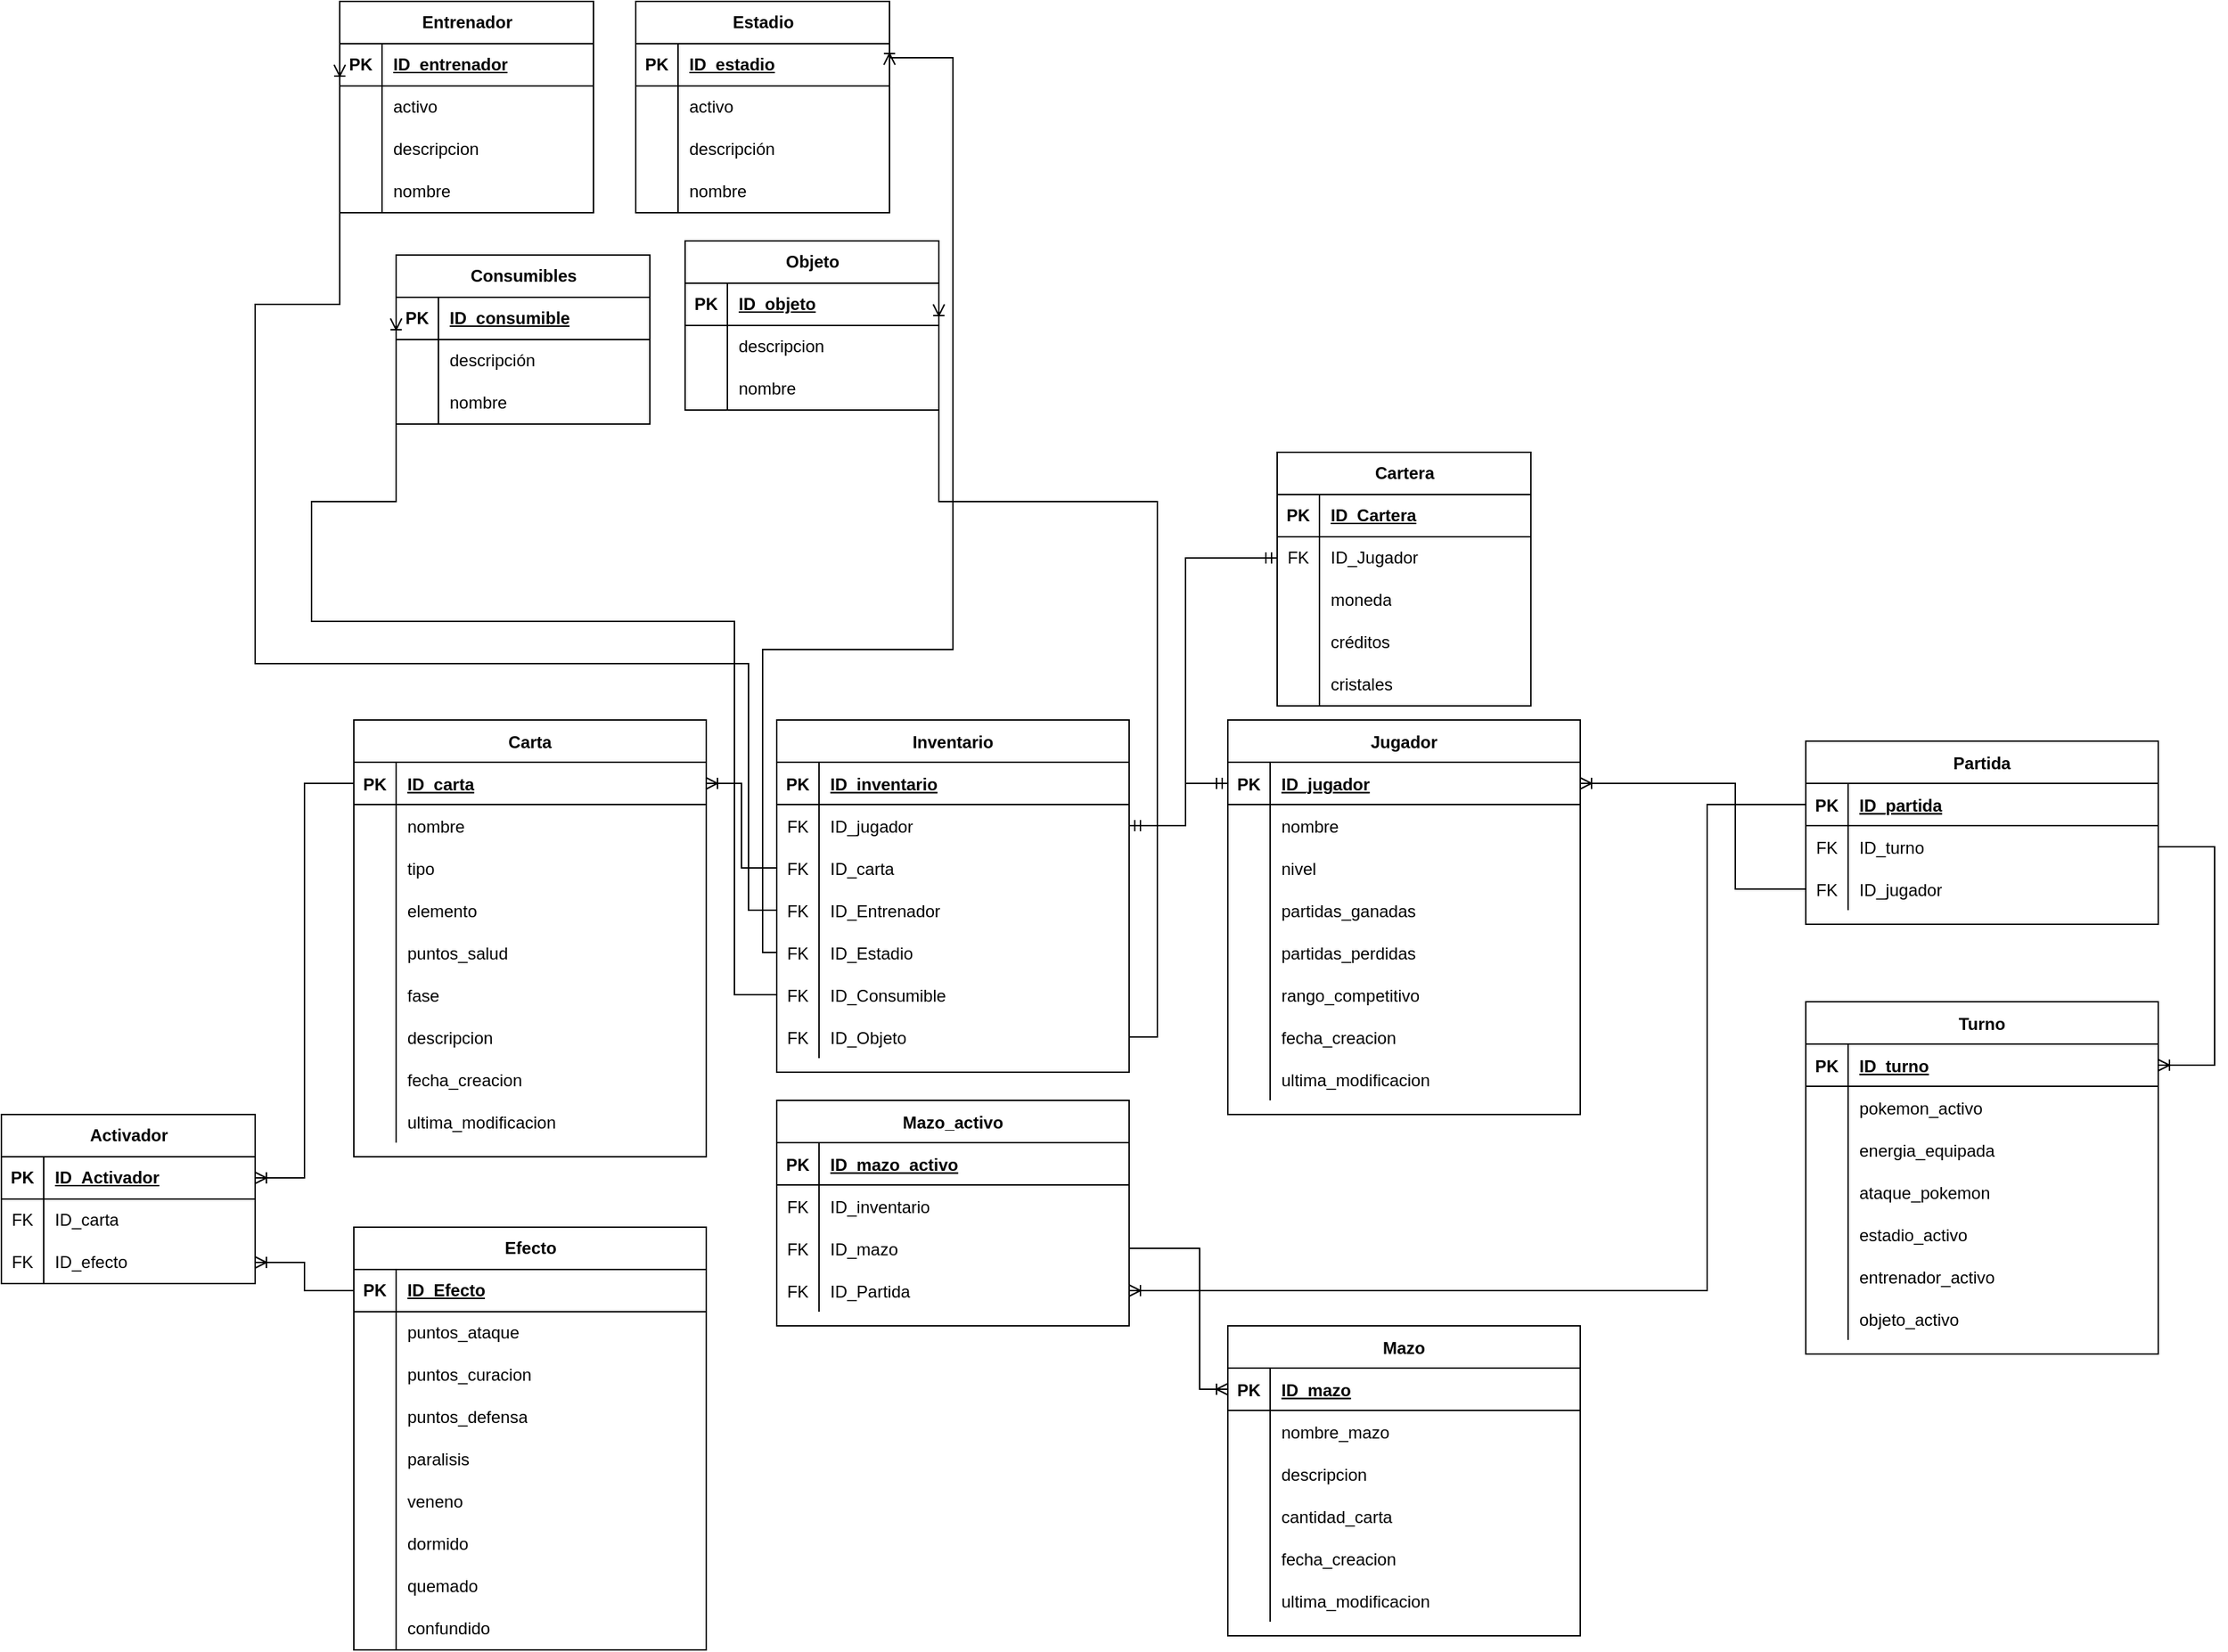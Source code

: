 <mxfile version="24.2.1" type="device">
  <diagram id="R2lEEEUBdFMjLlhIrx00" name="Page-1">
    <mxGraphModel dx="3326" dy="2112" grid="1" gridSize="10" guides="1" tooltips="1" connect="1" arrows="1" fold="1" page="1" pageScale="1" pageWidth="850" pageHeight="1100" math="0" shadow="0" extFonts="Permanent Marker^https://fonts.googleapis.com/css?family=Permanent+Marker">
      <root>
        <mxCell id="0" />
        <mxCell id="1" parent="0" />
        <mxCell id="C-vyLk0tnHw3VtMMgP7b-23" value="Carta" style="shape=table;startSize=30;container=1;collapsible=1;childLayout=tableLayout;fixedRows=1;rowLines=0;fontStyle=1;align=center;resizeLast=1;fontColor=#000000;" parent="1" vertex="1">
          <mxGeometry x="10" y="160" width="250" height="310" as="geometry" />
        </mxCell>
        <mxCell id="C-vyLk0tnHw3VtMMgP7b-24" value="" style="shape=partialRectangle;collapsible=0;dropTarget=0;pointerEvents=0;fillColor=none;points=[[0,0.5],[1,0.5]];portConstraint=eastwest;top=0;left=0;right=0;bottom=1;" parent="C-vyLk0tnHw3VtMMgP7b-23" vertex="1">
          <mxGeometry y="30" width="250" height="30" as="geometry" />
        </mxCell>
        <mxCell id="C-vyLk0tnHw3VtMMgP7b-25" value="PK" style="shape=partialRectangle;overflow=hidden;connectable=0;fillColor=none;top=0;left=0;bottom=0;right=0;fontStyle=1;" parent="C-vyLk0tnHw3VtMMgP7b-24" vertex="1">
          <mxGeometry width="30" height="30" as="geometry">
            <mxRectangle width="30" height="30" as="alternateBounds" />
          </mxGeometry>
        </mxCell>
        <mxCell id="C-vyLk0tnHw3VtMMgP7b-26" value="ID_carta" style="shape=partialRectangle;overflow=hidden;connectable=0;fillColor=none;top=0;left=0;bottom=0;right=0;align=left;spacingLeft=6;fontStyle=5;" parent="C-vyLk0tnHw3VtMMgP7b-24" vertex="1">
          <mxGeometry x="30" width="220" height="30" as="geometry">
            <mxRectangle width="220" height="30" as="alternateBounds" />
          </mxGeometry>
        </mxCell>
        <mxCell id="C-vyLk0tnHw3VtMMgP7b-27" value="" style="shape=partialRectangle;collapsible=0;dropTarget=0;pointerEvents=0;fillColor=none;points=[[0,0.5],[1,0.5]];portConstraint=eastwest;top=0;left=0;right=0;bottom=0;" parent="C-vyLk0tnHw3VtMMgP7b-23" vertex="1">
          <mxGeometry y="60" width="250" height="30" as="geometry" />
        </mxCell>
        <mxCell id="C-vyLk0tnHw3VtMMgP7b-28" value="" style="shape=partialRectangle;overflow=hidden;connectable=0;fillColor=none;top=0;left=0;bottom=0;right=0;" parent="C-vyLk0tnHw3VtMMgP7b-27" vertex="1">
          <mxGeometry width="30" height="30" as="geometry">
            <mxRectangle width="30" height="30" as="alternateBounds" />
          </mxGeometry>
        </mxCell>
        <mxCell id="C-vyLk0tnHw3VtMMgP7b-29" value="nombre" style="shape=partialRectangle;overflow=hidden;connectable=0;fillColor=none;top=0;left=0;bottom=0;right=0;align=left;spacingLeft=6;" parent="C-vyLk0tnHw3VtMMgP7b-27" vertex="1">
          <mxGeometry x="30" width="220" height="30" as="geometry">
            <mxRectangle width="220" height="30" as="alternateBounds" />
          </mxGeometry>
        </mxCell>
        <mxCell id="9qLe12utSlOtoXyAsDEg-1" style="shape=partialRectangle;collapsible=0;dropTarget=0;pointerEvents=0;fillColor=none;points=[[0,0.5],[1,0.5]];portConstraint=eastwest;top=0;left=0;right=0;bottom=0;" parent="C-vyLk0tnHw3VtMMgP7b-23" vertex="1">
          <mxGeometry y="90" width="250" height="30" as="geometry" />
        </mxCell>
        <mxCell id="9qLe12utSlOtoXyAsDEg-2" style="shape=partialRectangle;overflow=hidden;connectable=0;fillColor=none;top=0;left=0;bottom=0;right=0;" parent="9qLe12utSlOtoXyAsDEg-1" vertex="1">
          <mxGeometry width="30" height="30" as="geometry">
            <mxRectangle width="30" height="30" as="alternateBounds" />
          </mxGeometry>
        </mxCell>
        <mxCell id="9qLe12utSlOtoXyAsDEg-3" value="tipo" style="shape=partialRectangle;overflow=hidden;connectable=0;fillColor=none;top=0;left=0;bottom=0;right=0;align=left;spacingLeft=6;" parent="9qLe12utSlOtoXyAsDEg-1" vertex="1">
          <mxGeometry x="30" width="220" height="30" as="geometry">
            <mxRectangle width="220" height="30" as="alternateBounds" />
          </mxGeometry>
        </mxCell>
        <mxCell id="9qLe12utSlOtoXyAsDEg-4" style="shape=partialRectangle;collapsible=0;dropTarget=0;pointerEvents=0;fillColor=none;points=[[0,0.5],[1,0.5]];portConstraint=eastwest;top=0;left=0;right=0;bottom=0;" parent="C-vyLk0tnHw3VtMMgP7b-23" vertex="1">
          <mxGeometry y="120" width="250" height="30" as="geometry" />
        </mxCell>
        <mxCell id="9qLe12utSlOtoXyAsDEg-5" style="shape=partialRectangle;overflow=hidden;connectable=0;fillColor=none;top=0;left=0;bottom=0;right=0;" parent="9qLe12utSlOtoXyAsDEg-4" vertex="1">
          <mxGeometry width="30" height="30" as="geometry">
            <mxRectangle width="30" height="30" as="alternateBounds" />
          </mxGeometry>
        </mxCell>
        <mxCell id="9qLe12utSlOtoXyAsDEg-6" value="elemento" style="shape=partialRectangle;overflow=hidden;connectable=0;fillColor=none;top=0;left=0;bottom=0;right=0;align=left;spacingLeft=6;" parent="9qLe12utSlOtoXyAsDEg-4" vertex="1">
          <mxGeometry x="30" width="220" height="30" as="geometry">
            <mxRectangle width="220" height="30" as="alternateBounds" />
          </mxGeometry>
        </mxCell>
        <mxCell id="9qLe12utSlOtoXyAsDEg-7" style="shape=partialRectangle;collapsible=0;dropTarget=0;pointerEvents=0;fillColor=none;points=[[0,0.5],[1,0.5]];portConstraint=eastwest;top=0;left=0;right=0;bottom=0;" parent="C-vyLk0tnHw3VtMMgP7b-23" vertex="1">
          <mxGeometry y="150" width="250" height="30" as="geometry" />
        </mxCell>
        <mxCell id="9qLe12utSlOtoXyAsDEg-8" style="shape=partialRectangle;overflow=hidden;connectable=0;fillColor=none;top=0;left=0;bottom=0;right=0;" parent="9qLe12utSlOtoXyAsDEg-7" vertex="1">
          <mxGeometry width="30" height="30" as="geometry">
            <mxRectangle width="30" height="30" as="alternateBounds" />
          </mxGeometry>
        </mxCell>
        <mxCell id="9qLe12utSlOtoXyAsDEg-9" value="puntos_salud" style="shape=partialRectangle;overflow=hidden;connectable=0;fillColor=none;top=0;left=0;bottom=0;right=0;align=left;spacingLeft=6;" parent="9qLe12utSlOtoXyAsDEg-7" vertex="1">
          <mxGeometry x="30" width="220" height="30" as="geometry">
            <mxRectangle width="220" height="30" as="alternateBounds" />
          </mxGeometry>
        </mxCell>
        <mxCell id="9qLe12utSlOtoXyAsDEg-10" style="shape=partialRectangle;collapsible=0;dropTarget=0;pointerEvents=0;fillColor=none;points=[[0,0.5],[1,0.5]];portConstraint=eastwest;top=0;left=0;right=0;bottom=0;" parent="C-vyLk0tnHw3VtMMgP7b-23" vertex="1">
          <mxGeometry y="180" width="250" height="30" as="geometry" />
        </mxCell>
        <mxCell id="9qLe12utSlOtoXyAsDEg-11" style="shape=partialRectangle;overflow=hidden;connectable=0;fillColor=none;top=0;left=0;bottom=0;right=0;" parent="9qLe12utSlOtoXyAsDEg-10" vertex="1">
          <mxGeometry width="30" height="30" as="geometry">
            <mxRectangle width="30" height="30" as="alternateBounds" />
          </mxGeometry>
        </mxCell>
        <mxCell id="9qLe12utSlOtoXyAsDEg-12" value="fase" style="shape=partialRectangle;overflow=hidden;connectable=0;fillColor=none;top=0;left=0;bottom=0;right=0;align=left;spacingLeft=6;" parent="9qLe12utSlOtoXyAsDEg-10" vertex="1">
          <mxGeometry x="30" width="220" height="30" as="geometry">
            <mxRectangle width="220" height="30" as="alternateBounds" />
          </mxGeometry>
        </mxCell>
        <mxCell id="uslRErPfeQuxpzlPTKS8-1" style="shape=partialRectangle;collapsible=0;dropTarget=0;pointerEvents=0;fillColor=none;points=[[0,0.5],[1,0.5]];portConstraint=eastwest;top=0;left=0;right=0;bottom=0;" vertex="1" parent="C-vyLk0tnHw3VtMMgP7b-23">
          <mxGeometry y="210" width="250" height="30" as="geometry" />
        </mxCell>
        <mxCell id="uslRErPfeQuxpzlPTKS8-2" style="shape=partialRectangle;overflow=hidden;connectable=0;fillColor=none;top=0;left=0;bottom=0;right=0;" vertex="1" parent="uslRErPfeQuxpzlPTKS8-1">
          <mxGeometry width="30" height="30" as="geometry">
            <mxRectangle width="30" height="30" as="alternateBounds" />
          </mxGeometry>
        </mxCell>
        <mxCell id="uslRErPfeQuxpzlPTKS8-3" value="descripcion " style="shape=partialRectangle;overflow=hidden;connectable=0;fillColor=none;top=0;left=0;bottom=0;right=0;align=left;spacingLeft=6;" vertex="1" parent="uslRErPfeQuxpzlPTKS8-1">
          <mxGeometry x="30" width="220" height="30" as="geometry">
            <mxRectangle width="220" height="30" as="alternateBounds" />
          </mxGeometry>
        </mxCell>
        <mxCell id="uslRErPfeQuxpzlPTKS8-53" style="shape=partialRectangle;collapsible=0;dropTarget=0;pointerEvents=0;fillColor=none;points=[[0,0.5],[1,0.5]];portConstraint=eastwest;top=0;left=0;right=0;bottom=0;" vertex="1" parent="C-vyLk0tnHw3VtMMgP7b-23">
          <mxGeometry y="240" width="250" height="30" as="geometry" />
        </mxCell>
        <mxCell id="uslRErPfeQuxpzlPTKS8-54" style="shape=partialRectangle;overflow=hidden;connectable=0;fillColor=none;top=0;left=0;bottom=0;right=0;" vertex="1" parent="uslRErPfeQuxpzlPTKS8-53">
          <mxGeometry width="30" height="30" as="geometry">
            <mxRectangle width="30" height="30" as="alternateBounds" />
          </mxGeometry>
        </mxCell>
        <mxCell id="uslRErPfeQuxpzlPTKS8-55" value="fecha_creacion" style="shape=partialRectangle;overflow=hidden;connectable=0;fillColor=none;top=0;left=0;bottom=0;right=0;align=left;spacingLeft=6;" vertex="1" parent="uslRErPfeQuxpzlPTKS8-53">
          <mxGeometry x="30" width="220" height="30" as="geometry">
            <mxRectangle width="220" height="30" as="alternateBounds" />
          </mxGeometry>
        </mxCell>
        <mxCell id="uslRErPfeQuxpzlPTKS8-56" style="shape=partialRectangle;collapsible=0;dropTarget=0;pointerEvents=0;fillColor=none;points=[[0,0.5],[1,0.5]];portConstraint=eastwest;top=0;left=0;right=0;bottom=0;" vertex="1" parent="C-vyLk0tnHw3VtMMgP7b-23">
          <mxGeometry y="270" width="250" height="30" as="geometry" />
        </mxCell>
        <mxCell id="uslRErPfeQuxpzlPTKS8-57" style="shape=partialRectangle;overflow=hidden;connectable=0;fillColor=none;top=0;left=0;bottom=0;right=0;" vertex="1" parent="uslRErPfeQuxpzlPTKS8-56">
          <mxGeometry width="30" height="30" as="geometry">
            <mxRectangle width="30" height="30" as="alternateBounds" />
          </mxGeometry>
        </mxCell>
        <mxCell id="uslRErPfeQuxpzlPTKS8-58" value="ultima_modificacion" style="shape=partialRectangle;overflow=hidden;connectable=0;fillColor=none;top=0;left=0;bottom=0;right=0;align=left;spacingLeft=6;" vertex="1" parent="uslRErPfeQuxpzlPTKS8-56">
          <mxGeometry x="30" width="220" height="30" as="geometry">
            <mxRectangle width="220" height="30" as="alternateBounds" />
          </mxGeometry>
        </mxCell>
        <mxCell id="9qLe12utSlOtoXyAsDEg-22" value="Jugador" style="shape=table;startSize=30;container=1;collapsible=1;childLayout=tableLayout;fixedRows=1;rowLines=0;fontStyle=1;align=center;resizeLast=1;fontColor=#000000;" parent="1" vertex="1">
          <mxGeometry x="630" y="160" width="250" height="280" as="geometry" />
        </mxCell>
        <mxCell id="9qLe12utSlOtoXyAsDEg-23" value="" style="shape=partialRectangle;collapsible=0;dropTarget=0;pointerEvents=0;fillColor=none;points=[[0,0.5],[1,0.5]];portConstraint=eastwest;top=0;left=0;right=0;bottom=1;" parent="9qLe12utSlOtoXyAsDEg-22" vertex="1">
          <mxGeometry y="30" width="250" height="30" as="geometry" />
        </mxCell>
        <mxCell id="9qLe12utSlOtoXyAsDEg-24" value="PK" style="shape=partialRectangle;overflow=hidden;connectable=0;fillColor=none;top=0;left=0;bottom=0;right=0;fontStyle=1;" parent="9qLe12utSlOtoXyAsDEg-23" vertex="1">
          <mxGeometry width="30" height="30" as="geometry">
            <mxRectangle width="30" height="30" as="alternateBounds" />
          </mxGeometry>
        </mxCell>
        <mxCell id="9qLe12utSlOtoXyAsDEg-25" value="ID_jugador" style="shape=partialRectangle;overflow=hidden;connectable=0;fillColor=none;top=0;left=0;bottom=0;right=0;align=left;spacingLeft=6;fontStyle=5;" parent="9qLe12utSlOtoXyAsDEg-23" vertex="1">
          <mxGeometry x="30" width="220" height="30" as="geometry">
            <mxRectangle width="220" height="30" as="alternateBounds" />
          </mxGeometry>
        </mxCell>
        <mxCell id="9qLe12utSlOtoXyAsDEg-26" value="" style="shape=partialRectangle;collapsible=0;dropTarget=0;pointerEvents=0;fillColor=none;points=[[0,0.5],[1,0.5]];portConstraint=eastwest;top=0;left=0;right=0;bottom=0;" parent="9qLe12utSlOtoXyAsDEg-22" vertex="1">
          <mxGeometry y="60" width="250" height="30" as="geometry" />
        </mxCell>
        <mxCell id="9qLe12utSlOtoXyAsDEg-27" value="" style="shape=partialRectangle;overflow=hidden;connectable=0;fillColor=none;top=0;left=0;bottom=0;right=0;" parent="9qLe12utSlOtoXyAsDEg-26" vertex="1">
          <mxGeometry width="30" height="30" as="geometry">
            <mxRectangle width="30" height="30" as="alternateBounds" />
          </mxGeometry>
        </mxCell>
        <mxCell id="9qLe12utSlOtoXyAsDEg-28" value="nombre" style="shape=partialRectangle;overflow=hidden;connectable=0;fillColor=none;top=0;left=0;bottom=0;right=0;align=left;spacingLeft=6;" parent="9qLe12utSlOtoXyAsDEg-26" vertex="1">
          <mxGeometry x="30" width="220" height="30" as="geometry">
            <mxRectangle width="220" height="30" as="alternateBounds" />
          </mxGeometry>
        </mxCell>
        <mxCell id="9qLe12utSlOtoXyAsDEg-29" style="shape=partialRectangle;collapsible=0;dropTarget=0;pointerEvents=0;fillColor=none;points=[[0,0.5],[1,0.5]];portConstraint=eastwest;top=0;left=0;right=0;bottom=0;" parent="9qLe12utSlOtoXyAsDEg-22" vertex="1">
          <mxGeometry y="90" width="250" height="30" as="geometry" />
        </mxCell>
        <mxCell id="9qLe12utSlOtoXyAsDEg-30" style="shape=partialRectangle;overflow=hidden;connectable=0;fillColor=none;top=0;left=0;bottom=0;right=0;" parent="9qLe12utSlOtoXyAsDEg-29" vertex="1">
          <mxGeometry width="30" height="30" as="geometry">
            <mxRectangle width="30" height="30" as="alternateBounds" />
          </mxGeometry>
        </mxCell>
        <mxCell id="9qLe12utSlOtoXyAsDEg-31" value="nivel" style="shape=partialRectangle;overflow=hidden;connectable=0;fillColor=none;top=0;left=0;bottom=0;right=0;align=left;spacingLeft=6;" parent="9qLe12utSlOtoXyAsDEg-29" vertex="1">
          <mxGeometry x="30" width="220" height="30" as="geometry">
            <mxRectangle width="220" height="30" as="alternateBounds" />
          </mxGeometry>
        </mxCell>
        <mxCell id="9qLe12utSlOtoXyAsDEg-32" style="shape=partialRectangle;collapsible=0;dropTarget=0;pointerEvents=0;fillColor=none;points=[[0,0.5],[1,0.5]];portConstraint=eastwest;top=0;left=0;right=0;bottom=0;" parent="9qLe12utSlOtoXyAsDEg-22" vertex="1">
          <mxGeometry y="120" width="250" height="30" as="geometry" />
        </mxCell>
        <mxCell id="9qLe12utSlOtoXyAsDEg-33" style="shape=partialRectangle;overflow=hidden;connectable=0;fillColor=none;top=0;left=0;bottom=0;right=0;" parent="9qLe12utSlOtoXyAsDEg-32" vertex="1">
          <mxGeometry width="30" height="30" as="geometry">
            <mxRectangle width="30" height="30" as="alternateBounds" />
          </mxGeometry>
        </mxCell>
        <mxCell id="9qLe12utSlOtoXyAsDEg-34" value="partidas_ganadas" style="shape=partialRectangle;overflow=hidden;connectable=0;fillColor=none;top=0;left=0;bottom=0;right=0;align=left;spacingLeft=6;" parent="9qLe12utSlOtoXyAsDEg-32" vertex="1">
          <mxGeometry x="30" width="220" height="30" as="geometry">
            <mxRectangle width="220" height="30" as="alternateBounds" />
          </mxGeometry>
        </mxCell>
        <mxCell id="9qLe12utSlOtoXyAsDEg-35" style="shape=partialRectangle;collapsible=0;dropTarget=0;pointerEvents=0;fillColor=none;points=[[0,0.5],[1,0.5]];portConstraint=eastwest;top=0;left=0;right=0;bottom=0;" parent="9qLe12utSlOtoXyAsDEg-22" vertex="1">
          <mxGeometry y="150" width="250" height="30" as="geometry" />
        </mxCell>
        <mxCell id="9qLe12utSlOtoXyAsDEg-36" style="shape=partialRectangle;overflow=hidden;connectable=0;fillColor=none;top=0;left=0;bottom=0;right=0;" parent="9qLe12utSlOtoXyAsDEg-35" vertex="1">
          <mxGeometry width="30" height="30" as="geometry">
            <mxRectangle width="30" height="30" as="alternateBounds" />
          </mxGeometry>
        </mxCell>
        <mxCell id="9qLe12utSlOtoXyAsDEg-37" value="partidas_perdidas" style="shape=partialRectangle;overflow=hidden;connectable=0;fillColor=none;top=0;left=0;bottom=0;right=0;align=left;spacingLeft=6;" parent="9qLe12utSlOtoXyAsDEg-35" vertex="1">
          <mxGeometry x="30" width="220" height="30" as="geometry">
            <mxRectangle width="220" height="30" as="alternateBounds" />
          </mxGeometry>
        </mxCell>
        <mxCell id="9qLe12utSlOtoXyAsDEg-38" style="shape=partialRectangle;collapsible=0;dropTarget=0;pointerEvents=0;fillColor=none;points=[[0,0.5],[1,0.5]];portConstraint=eastwest;top=0;left=0;right=0;bottom=0;" parent="9qLe12utSlOtoXyAsDEg-22" vertex="1">
          <mxGeometry y="180" width="250" height="30" as="geometry" />
        </mxCell>
        <mxCell id="9qLe12utSlOtoXyAsDEg-39" style="shape=partialRectangle;overflow=hidden;connectable=0;fillColor=none;top=0;left=0;bottom=0;right=0;" parent="9qLe12utSlOtoXyAsDEg-38" vertex="1">
          <mxGeometry width="30" height="30" as="geometry">
            <mxRectangle width="30" height="30" as="alternateBounds" />
          </mxGeometry>
        </mxCell>
        <mxCell id="9qLe12utSlOtoXyAsDEg-40" value="rango_competitivo" style="shape=partialRectangle;overflow=hidden;connectable=0;fillColor=none;top=0;left=0;bottom=0;right=0;align=left;spacingLeft=6;" parent="9qLe12utSlOtoXyAsDEg-38" vertex="1">
          <mxGeometry x="30" width="220" height="30" as="geometry">
            <mxRectangle width="220" height="30" as="alternateBounds" />
          </mxGeometry>
        </mxCell>
        <mxCell id="uslRErPfeQuxpzlPTKS8-59" style="shape=partialRectangle;collapsible=0;dropTarget=0;pointerEvents=0;fillColor=none;points=[[0,0.5],[1,0.5]];portConstraint=eastwest;top=0;left=0;right=0;bottom=0;" vertex="1" parent="9qLe12utSlOtoXyAsDEg-22">
          <mxGeometry y="210" width="250" height="30" as="geometry" />
        </mxCell>
        <mxCell id="uslRErPfeQuxpzlPTKS8-60" style="shape=partialRectangle;overflow=hidden;connectable=0;fillColor=none;top=0;left=0;bottom=0;right=0;" vertex="1" parent="uslRErPfeQuxpzlPTKS8-59">
          <mxGeometry width="30" height="30" as="geometry">
            <mxRectangle width="30" height="30" as="alternateBounds" />
          </mxGeometry>
        </mxCell>
        <mxCell id="uslRErPfeQuxpzlPTKS8-61" value="fecha_creacion" style="shape=partialRectangle;overflow=hidden;connectable=0;fillColor=none;top=0;left=0;bottom=0;right=0;align=left;spacingLeft=6;" vertex="1" parent="uslRErPfeQuxpzlPTKS8-59">
          <mxGeometry x="30" width="220" height="30" as="geometry">
            <mxRectangle width="220" height="30" as="alternateBounds" />
          </mxGeometry>
        </mxCell>
        <mxCell id="uslRErPfeQuxpzlPTKS8-62" style="shape=partialRectangle;collapsible=0;dropTarget=0;pointerEvents=0;fillColor=none;points=[[0,0.5],[1,0.5]];portConstraint=eastwest;top=0;left=0;right=0;bottom=0;" vertex="1" parent="9qLe12utSlOtoXyAsDEg-22">
          <mxGeometry y="240" width="250" height="30" as="geometry" />
        </mxCell>
        <mxCell id="uslRErPfeQuxpzlPTKS8-63" style="shape=partialRectangle;overflow=hidden;connectable=0;fillColor=none;top=0;left=0;bottom=0;right=0;" vertex="1" parent="uslRErPfeQuxpzlPTKS8-62">
          <mxGeometry width="30" height="30" as="geometry">
            <mxRectangle width="30" height="30" as="alternateBounds" />
          </mxGeometry>
        </mxCell>
        <mxCell id="uslRErPfeQuxpzlPTKS8-64" value="ultima_modificacion" style="shape=partialRectangle;overflow=hidden;connectable=0;fillColor=none;top=0;left=0;bottom=0;right=0;align=left;spacingLeft=6;" vertex="1" parent="uslRErPfeQuxpzlPTKS8-62">
          <mxGeometry x="30" width="220" height="30" as="geometry">
            <mxRectangle width="220" height="30" as="alternateBounds" />
          </mxGeometry>
        </mxCell>
        <mxCell id="9qLe12utSlOtoXyAsDEg-50" value="Inventario" style="shape=table;startSize=30;container=1;collapsible=1;childLayout=tableLayout;fixedRows=1;rowLines=0;fontStyle=1;align=center;resizeLast=1;fontColor=#000000;" parent="1" vertex="1">
          <mxGeometry x="310" y="160" width="250" height="250" as="geometry" />
        </mxCell>
        <mxCell id="9qLe12utSlOtoXyAsDEg-51" value="" style="shape=partialRectangle;collapsible=0;dropTarget=0;pointerEvents=0;fillColor=none;points=[[0,0.5],[1,0.5]];portConstraint=eastwest;top=0;left=0;right=0;bottom=1;" parent="9qLe12utSlOtoXyAsDEg-50" vertex="1">
          <mxGeometry y="30" width="250" height="30" as="geometry" />
        </mxCell>
        <mxCell id="9qLe12utSlOtoXyAsDEg-52" value="PK" style="shape=partialRectangle;overflow=hidden;connectable=0;fillColor=none;top=0;left=0;bottom=0;right=0;fontStyle=1;" parent="9qLe12utSlOtoXyAsDEg-51" vertex="1">
          <mxGeometry width="30" height="30" as="geometry">
            <mxRectangle width="30" height="30" as="alternateBounds" />
          </mxGeometry>
        </mxCell>
        <mxCell id="9qLe12utSlOtoXyAsDEg-53" value="ID_inventario" style="shape=partialRectangle;overflow=hidden;connectable=0;fillColor=none;top=0;left=0;bottom=0;right=0;align=left;spacingLeft=6;fontStyle=5;" parent="9qLe12utSlOtoXyAsDEg-51" vertex="1">
          <mxGeometry x="30" width="220" height="30" as="geometry">
            <mxRectangle width="220" height="30" as="alternateBounds" />
          </mxGeometry>
        </mxCell>
        <mxCell id="9qLe12utSlOtoXyAsDEg-54" value="" style="shape=partialRectangle;collapsible=0;dropTarget=0;pointerEvents=0;fillColor=none;points=[[0,0.5],[1,0.5]];portConstraint=eastwest;top=0;left=0;right=0;bottom=0;" parent="9qLe12utSlOtoXyAsDEg-50" vertex="1">
          <mxGeometry y="60" width="250" height="30" as="geometry" />
        </mxCell>
        <mxCell id="9qLe12utSlOtoXyAsDEg-55" value="FK" style="shape=partialRectangle;overflow=hidden;connectable=0;fillColor=none;top=0;left=0;bottom=0;right=0;" parent="9qLe12utSlOtoXyAsDEg-54" vertex="1">
          <mxGeometry width="30" height="30" as="geometry">
            <mxRectangle width="30" height="30" as="alternateBounds" />
          </mxGeometry>
        </mxCell>
        <mxCell id="9qLe12utSlOtoXyAsDEg-56" value="ID_jugador" style="shape=partialRectangle;overflow=hidden;connectable=0;fillColor=none;top=0;left=0;bottom=0;right=0;align=left;spacingLeft=6;" parent="9qLe12utSlOtoXyAsDEg-54" vertex="1">
          <mxGeometry x="30" width="220" height="30" as="geometry">
            <mxRectangle width="220" height="30" as="alternateBounds" />
          </mxGeometry>
        </mxCell>
        <mxCell id="9qLe12utSlOtoXyAsDEg-57" style="shape=partialRectangle;collapsible=0;dropTarget=0;pointerEvents=0;fillColor=none;points=[[0,0.5],[1,0.5]];portConstraint=eastwest;top=0;left=0;right=0;bottom=0;" parent="9qLe12utSlOtoXyAsDEg-50" vertex="1">
          <mxGeometry y="90" width="250" height="30" as="geometry" />
        </mxCell>
        <mxCell id="9qLe12utSlOtoXyAsDEg-58" value="FK" style="shape=partialRectangle;overflow=hidden;connectable=0;fillColor=none;top=0;left=0;bottom=0;right=0;" parent="9qLe12utSlOtoXyAsDEg-57" vertex="1">
          <mxGeometry width="30" height="30" as="geometry">
            <mxRectangle width="30" height="30" as="alternateBounds" />
          </mxGeometry>
        </mxCell>
        <mxCell id="9qLe12utSlOtoXyAsDEg-59" value="ID_carta" style="shape=partialRectangle;overflow=hidden;connectable=0;fillColor=none;top=0;left=0;bottom=0;right=0;align=left;spacingLeft=6;" parent="9qLe12utSlOtoXyAsDEg-57" vertex="1">
          <mxGeometry x="30" width="220" height="30" as="geometry">
            <mxRectangle width="220" height="30" as="alternateBounds" />
          </mxGeometry>
        </mxCell>
        <mxCell id="uslRErPfeQuxpzlPTKS8-148" style="shape=partialRectangle;collapsible=0;dropTarget=0;pointerEvents=0;fillColor=none;points=[[0,0.5],[1,0.5]];portConstraint=eastwest;top=0;left=0;right=0;bottom=0;" vertex="1" parent="9qLe12utSlOtoXyAsDEg-50">
          <mxGeometry y="120" width="250" height="30" as="geometry" />
        </mxCell>
        <mxCell id="uslRErPfeQuxpzlPTKS8-149" value="FK" style="shape=partialRectangle;overflow=hidden;connectable=0;fillColor=none;top=0;left=0;bottom=0;right=0;" vertex="1" parent="uslRErPfeQuxpzlPTKS8-148">
          <mxGeometry width="30" height="30" as="geometry">
            <mxRectangle width="30" height="30" as="alternateBounds" />
          </mxGeometry>
        </mxCell>
        <mxCell id="uslRErPfeQuxpzlPTKS8-150" value="ID_Entrenador" style="shape=partialRectangle;overflow=hidden;connectable=0;fillColor=none;top=0;left=0;bottom=0;right=0;align=left;spacingLeft=6;" vertex="1" parent="uslRErPfeQuxpzlPTKS8-148">
          <mxGeometry x="30" width="220" height="30" as="geometry">
            <mxRectangle width="220" height="30" as="alternateBounds" />
          </mxGeometry>
        </mxCell>
        <mxCell id="uslRErPfeQuxpzlPTKS8-151" style="shape=partialRectangle;collapsible=0;dropTarget=0;pointerEvents=0;fillColor=none;points=[[0,0.5],[1,0.5]];portConstraint=eastwest;top=0;left=0;right=0;bottom=0;" vertex="1" parent="9qLe12utSlOtoXyAsDEg-50">
          <mxGeometry y="150" width="250" height="30" as="geometry" />
        </mxCell>
        <mxCell id="uslRErPfeQuxpzlPTKS8-152" value="FK" style="shape=partialRectangle;overflow=hidden;connectable=0;fillColor=none;top=0;left=0;bottom=0;right=0;" vertex="1" parent="uslRErPfeQuxpzlPTKS8-151">
          <mxGeometry width="30" height="30" as="geometry">
            <mxRectangle width="30" height="30" as="alternateBounds" />
          </mxGeometry>
        </mxCell>
        <mxCell id="uslRErPfeQuxpzlPTKS8-153" value="ID_Estadio" style="shape=partialRectangle;overflow=hidden;connectable=0;fillColor=none;top=0;left=0;bottom=0;right=0;align=left;spacingLeft=6;" vertex="1" parent="uslRErPfeQuxpzlPTKS8-151">
          <mxGeometry x="30" width="220" height="30" as="geometry">
            <mxRectangle width="220" height="30" as="alternateBounds" />
          </mxGeometry>
        </mxCell>
        <mxCell id="uslRErPfeQuxpzlPTKS8-154" style="shape=partialRectangle;collapsible=0;dropTarget=0;pointerEvents=0;fillColor=none;points=[[0,0.5],[1,0.5]];portConstraint=eastwest;top=0;left=0;right=0;bottom=0;" vertex="1" parent="9qLe12utSlOtoXyAsDEg-50">
          <mxGeometry y="180" width="250" height="30" as="geometry" />
        </mxCell>
        <mxCell id="uslRErPfeQuxpzlPTKS8-155" value="FK" style="shape=partialRectangle;overflow=hidden;connectable=0;fillColor=none;top=0;left=0;bottom=0;right=0;" vertex="1" parent="uslRErPfeQuxpzlPTKS8-154">
          <mxGeometry width="30" height="30" as="geometry">
            <mxRectangle width="30" height="30" as="alternateBounds" />
          </mxGeometry>
        </mxCell>
        <mxCell id="uslRErPfeQuxpzlPTKS8-156" value="ID_Consumible" style="shape=partialRectangle;overflow=hidden;connectable=0;fillColor=none;top=0;left=0;bottom=0;right=0;align=left;spacingLeft=6;" vertex="1" parent="uslRErPfeQuxpzlPTKS8-154">
          <mxGeometry x="30" width="220" height="30" as="geometry">
            <mxRectangle width="220" height="30" as="alternateBounds" />
          </mxGeometry>
        </mxCell>
        <mxCell id="uslRErPfeQuxpzlPTKS8-157" style="shape=partialRectangle;collapsible=0;dropTarget=0;pointerEvents=0;fillColor=none;points=[[0,0.5],[1,0.5]];portConstraint=eastwest;top=0;left=0;right=0;bottom=0;" vertex="1" parent="9qLe12utSlOtoXyAsDEg-50">
          <mxGeometry y="210" width="250" height="30" as="geometry" />
        </mxCell>
        <mxCell id="uslRErPfeQuxpzlPTKS8-158" value="FK" style="shape=partialRectangle;overflow=hidden;connectable=0;fillColor=none;top=0;left=0;bottom=0;right=0;" vertex="1" parent="uslRErPfeQuxpzlPTKS8-157">
          <mxGeometry width="30" height="30" as="geometry">
            <mxRectangle width="30" height="30" as="alternateBounds" />
          </mxGeometry>
        </mxCell>
        <mxCell id="uslRErPfeQuxpzlPTKS8-159" value="ID_Objeto" style="shape=partialRectangle;overflow=hidden;connectable=0;fillColor=none;top=0;left=0;bottom=0;right=0;align=left;spacingLeft=6;" vertex="1" parent="uslRErPfeQuxpzlPTKS8-157">
          <mxGeometry x="30" width="220" height="30" as="geometry">
            <mxRectangle width="220" height="30" as="alternateBounds" />
          </mxGeometry>
        </mxCell>
        <mxCell id="9qLe12utSlOtoXyAsDEg-78" value="" style="edgeStyle=elbowEdgeStyle;fontSize=12;html=1;endArrow=ERmandOne;startArrow=ERmandOne;rounded=0;exitX=1;exitY=0.5;exitDx=0;exitDy=0;entryX=0;entryY=0.5;entryDx=0;entryDy=0;" parent="1" source="9qLe12utSlOtoXyAsDEg-54" target="9qLe12utSlOtoXyAsDEg-23" edge="1">
          <mxGeometry width="100" height="100" relative="1" as="geometry">
            <mxPoint x="460" y="310" as="sourcePoint" />
            <mxPoint x="560" y="210" as="targetPoint" />
            <Array as="points">
              <mxPoint x="600" y="220" />
            </Array>
          </mxGeometry>
        </mxCell>
        <mxCell id="9qLe12utSlOtoXyAsDEg-79" value="" style="edgeStyle=elbowEdgeStyle;fontSize=12;html=1;endArrow=ERoneToMany;rounded=0;entryX=1;entryY=0.5;entryDx=0;entryDy=0;exitX=0;exitY=0.5;exitDx=0;exitDy=0;" parent="1" source="9qLe12utSlOtoXyAsDEg-57" target="C-vyLk0tnHw3VtMMgP7b-24" edge="1">
          <mxGeometry width="100" height="100" relative="1" as="geometry">
            <mxPoint x="370" y="540" as="sourcePoint" />
            <mxPoint x="470" y="440" as="targetPoint" />
          </mxGeometry>
        </mxCell>
        <mxCell id="9qLe12utSlOtoXyAsDEg-113" value="Mazo_activo" style="shape=table;startSize=30;container=1;collapsible=1;childLayout=tableLayout;fixedRows=1;rowLines=0;fontStyle=1;align=center;resizeLast=1;fontColor=#000000;" parent="1" vertex="1">
          <mxGeometry x="310" y="430" width="250" height="160" as="geometry" />
        </mxCell>
        <mxCell id="9qLe12utSlOtoXyAsDEg-114" value="" style="shape=partialRectangle;collapsible=0;dropTarget=0;pointerEvents=0;fillColor=none;points=[[0,0.5],[1,0.5]];portConstraint=eastwest;top=0;left=0;right=0;bottom=1;" parent="9qLe12utSlOtoXyAsDEg-113" vertex="1">
          <mxGeometry y="30" width="250" height="30" as="geometry" />
        </mxCell>
        <mxCell id="9qLe12utSlOtoXyAsDEg-115" value="PK" style="shape=partialRectangle;overflow=hidden;connectable=0;fillColor=none;top=0;left=0;bottom=0;right=0;fontStyle=1;" parent="9qLe12utSlOtoXyAsDEg-114" vertex="1">
          <mxGeometry width="30" height="30" as="geometry">
            <mxRectangle width="30" height="30" as="alternateBounds" />
          </mxGeometry>
        </mxCell>
        <mxCell id="9qLe12utSlOtoXyAsDEg-116" value="ID_mazo_activo" style="shape=partialRectangle;overflow=hidden;connectable=0;fillColor=none;top=0;left=0;bottom=0;right=0;align=left;spacingLeft=6;fontStyle=5;" parent="9qLe12utSlOtoXyAsDEg-114" vertex="1">
          <mxGeometry x="30" width="220" height="30" as="geometry">
            <mxRectangle width="220" height="30" as="alternateBounds" />
          </mxGeometry>
        </mxCell>
        <mxCell id="9qLe12utSlOtoXyAsDEg-117" value="" style="shape=partialRectangle;collapsible=0;dropTarget=0;pointerEvents=0;fillColor=none;points=[[0,0.5],[1,0.5]];portConstraint=eastwest;top=0;left=0;right=0;bottom=0;" parent="9qLe12utSlOtoXyAsDEg-113" vertex="1">
          <mxGeometry y="60" width="250" height="30" as="geometry" />
        </mxCell>
        <mxCell id="9qLe12utSlOtoXyAsDEg-118" value="FK" style="shape=partialRectangle;overflow=hidden;connectable=0;fillColor=none;top=0;left=0;bottom=0;right=0;" parent="9qLe12utSlOtoXyAsDEg-117" vertex="1">
          <mxGeometry width="30" height="30" as="geometry">
            <mxRectangle width="30" height="30" as="alternateBounds" />
          </mxGeometry>
        </mxCell>
        <mxCell id="9qLe12utSlOtoXyAsDEg-119" value="ID_inventario" style="shape=partialRectangle;overflow=hidden;connectable=0;fillColor=none;top=0;left=0;bottom=0;right=0;align=left;spacingLeft=6;" parent="9qLe12utSlOtoXyAsDEg-117" vertex="1">
          <mxGeometry x="30" width="220" height="30" as="geometry">
            <mxRectangle width="220" height="30" as="alternateBounds" />
          </mxGeometry>
        </mxCell>
        <mxCell id="9qLe12utSlOtoXyAsDEg-120" style="shape=partialRectangle;collapsible=0;dropTarget=0;pointerEvents=0;fillColor=none;points=[[0,0.5],[1,0.5]];portConstraint=eastwest;top=0;left=0;right=0;bottom=0;" parent="9qLe12utSlOtoXyAsDEg-113" vertex="1">
          <mxGeometry y="90" width="250" height="30" as="geometry" />
        </mxCell>
        <mxCell id="9qLe12utSlOtoXyAsDEg-121" value="FK" style="shape=partialRectangle;overflow=hidden;connectable=0;fillColor=none;top=0;left=0;bottom=0;right=0;" parent="9qLe12utSlOtoXyAsDEg-120" vertex="1">
          <mxGeometry width="30" height="30" as="geometry">
            <mxRectangle width="30" height="30" as="alternateBounds" />
          </mxGeometry>
        </mxCell>
        <mxCell id="9qLe12utSlOtoXyAsDEg-122" value="ID_mazo" style="shape=partialRectangle;overflow=hidden;connectable=0;fillColor=none;top=0;left=0;bottom=0;right=0;align=left;spacingLeft=6;" parent="9qLe12utSlOtoXyAsDEg-120" vertex="1">
          <mxGeometry x="30" width="220" height="30" as="geometry">
            <mxRectangle width="220" height="30" as="alternateBounds" />
          </mxGeometry>
        </mxCell>
        <mxCell id="9qLe12utSlOtoXyAsDEg-195" style="shape=partialRectangle;collapsible=0;dropTarget=0;pointerEvents=0;fillColor=none;points=[[0,0.5],[1,0.5]];portConstraint=eastwest;top=0;left=0;right=0;bottom=0;" parent="9qLe12utSlOtoXyAsDEg-113" vertex="1">
          <mxGeometry y="120" width="250" height="30" as="geometry" />
        </mxCell>
        <mxCell id="9qLe12utSlOtoXyAsDEg-196" value="FK" style="shape=partialRectangle;overflow=hidden;connectable=0;fillColor=none;top=0;left=0;bottom=0;right=0;" parent="9qLe12utSlOtoXyAsDEg-195" vertex="1">
          <mxGeometry width="30" height="30" as="geometry">
            <mxRectangle width="30" height="30" as="alternateBounds" />
          </mxGeometry>
        </mxCell>
        <mxCell id="9qLe12utSlOtoXyAsDEg-197" value="ID_Partida" style="shape=partialRectangle;overflow=hidden;connectable=0;fillColor=none;top=0;left=0;bottom=0;right=0;align=left;spacingLeft=6;" parent="9qLe12utSlOtoXyAsDEg-195" vertex="1">
          <mxGeometry x="30" width="220" height="30" as="geometry">
            <mxRectangle width="220" height="30" as="alternateBounds" />
          </mxGeometry>
        </mxCell>
        <mxCell id="9qLe12utSlOtoXyAsDEg-127" value="" style="edgeStyle=elbowEdgeStyle;fontSize=12;html=1;endArrow=ERoneToMany;rounded=0;entryX=0;entryY=0.5;entryDx=0;entryDy=0;" parent="1" source="9qLe12utSlOtoXyAsDEg-120" target="9qLe12utSlOtoXyAsDEg-146" edge="1">
          <mxGeometry width="100" height="100" relative="1" as="geometry">
            <mxPoint x="1170" y="570" as="sourcePoint" />
            <mxPoint x="1220" y="650" as="targetPoint" />
            <Array as="points">
              <mxPoint x="610" y="630" />
            </Array>
          </mxGeometry>
        </mxCell>
        <mxCell id="9qLe12utSlOtoXyAsDEg-145" value="Mazo" style="shape=table;startSize=30;container=1;collapsible=1;childLayout=tableLayout;fixedRows=1;rowLines=0;fontStyle=1;align=center;resizeLast=1;fontColor=#000000;" parent="1" vertex="1">
          <mxGeometry x="630" y="590" width="250" height="220" as="geometry" />
        </mxCell>
        <mxCell id="9qLe12utSlOtoXyAsDEg-146" value="" style="shape=partialRectangle;collapsible=0;dropTarget=0;pointerEvents=0;fillColor=none;points=[[0,0.5],[1,0.5]];portConstraint=eastwest;top=0;left=0;right=0;bottom=1;" parent="9qLe12utSlOtoXyAsDEg-145" vertex="1">
          <mxGeometry y="30" width="250" height="30" as="geometry" />
        </mxCell>
        <mxCell id="9qLe12utSlOtoXyAsDEg-147" value="PK" style="shape=partialRectangle;overflow=hidden;connectable=0;fillColor=none;top=0;left=0;bottom=0;right=0;fontStyle=1;" parent="9qLe12utSlOtoXyAsDEg-146" vertex="1">
          <mxGeometry width="30" height="30" as="geometry">
            <mxRectangle width="30" height="30" as="alternateBounds" />
          </mxGeometry>
        </mxCell>
        <mxCell id="9qLe12utSlOtoXyAsDEg-148" value="ID_mazo" style="shape=partialRectangle;overflow=hidden;connectable=0;fillColor=none;top=0;left=0;bottom=0;right=0;align=left;spacingLeft=6;fontStyle=5;" parent="9qLe12utSlOtoXyAsDEg-146" vertex="1">
          <mxGeometry x="30" width="220" height="30" as="geometry">
            <mxRectangle width="220" height="30" as="alternateBounds" />
          </mxGeometry>
        </mxCell>
        <mxCell id="9qLe12utSlOtoXyAsDEg-149" value="" style="shape=partialRectangle;collapsible=0;dropTarget=0;pointerEvents=0;fillColor=none;points=[[0,0.5],[1,0.5]];portConstraint=eastwest;top=0;left=0;right=0;bottom=0;" parent="9qLe12utSlOtoXyAsDEg-145" vertex="1">
          <mxGeometry y="60" width="250" height="30" as="geometry" />
        </mxCell>
        <mxCell id="9qLe12utSlOtoXyAsDEg-150" value="" style="shape=partialRectangle;overflow=hidden;connectable=0;fillColor=none;top=0;left=0;bottom=0;right=0;" parent="9qLe12utSlOtoXyAsDEg-149" vertex="1">
          <mxGeometry width="30" height="30" as="geometry">
            <mxRectangle width="30" height="30" as="alternateBounds" />
          </mxGeometry>
        </mxCell>
        <mxCell id="9qLe12utSlOtoXyAsDEg-151" value="nombre_mazo" style="shape=partialRectangle;overflow=hidden;connectable=0;fillColor=none;top=0;left=0;bottom=0;right=0;align=left;spacingLeft=6;" parent="9qLe12utSlOtoXyAsDEg-149" vertex="1">
          <mxGeometry x="30" width="220" height="30" as="geometry">
            <mxRectangle width="220" height="30" as="alternateBounds" />
          </mxGeometry>
        </mxCell>
        <mxCell id="uslRErPfeQuxpzlPTKS8-84" style="shape=partialRectangle;collapsible=0;dropTarget=0;pointerEvents=0;fillColor=none;points=[[0,0.5],[1,0.5]];portConstraint=eastwest;top=0;left=0;right=0;bottom=0;" vertex="1" parent="9qLe12utSlOtoXyAsDEg-145">
          <mxGeometry y="90" width="250" height="30" as="geometry" />
        </mxCell>
        <mxCell id="uslRErPfeQuxpzlPTKS8-85" style="shape=partialRectangle;overflow=hidden;connectable=0;fillColor=none;top=0;left=0;bottom=0;right=0;" vertex="1" parent="uslRErPfeQuxpzlPTKS8-84">
          <mxGeometry width="30" height="30" as="geometry">
            <mxRectangle width="30" height="30" as="alternateBounds" />
          </mxGeometry>
        </mxCell>
        <mxCell id="uslRErPfeQuxpzlPTKS8-86" value="descripcion" style="shape=partialRectangle;overflow=hidden;connectable=0;fillColor=none;top=0;left=0;bottom=0;right=0;align=left;spacingLeft=6;" vertex="1" parent="uslRErPfeQuxpzlPTKS8-84">
          <mxGeometry x="30" width="220" height="30" as="geometry">
            <mxRectangle width="220" height="30" as="alternateBounds" />
          </mxGeometry>
        </mxCell>
        <mxCell id="uslRErPfeQuxpzlPTKS8-87" style="shape=partialRectangle;collapsible=0;dropTarget=0;pointerEvents=0;fillColor=none;points=[[0,0.5],[1,0.5]];portConstraint=eastwest;top=0;left=0;right=0;bottom=0;" vertex="1" parent="9qLe12utSlOtoXyAsDEg-145">
          <mxGeometry y="120" width="250" height="30" as="geometry" />
        </mxCell>
        <mxCell id="uslRErPfeQuxpzlPTKS8-88" style="shape=partialRectangle;overflow=hidden;connectable=0;fillColor=none;top=0;left=0;bottom=0;right=0;" vertex="1" parent="uslRErPfeQuxpzlPTKS8-87">
          <mxGeometry width="30" height="30" as="geometry">
            <mxRectangle width="30" height="30" as="alternateBounds" />
          </mxGeometry>
        </mxCell>
        <mxCell id="uslRErPfeQuxpzlPTKS8-89" value="cantidad_carta" style="shape=partialRectangle;overflow=hidden;connectable=0;fillColor=none;top=0;left=0;bottom=0;right=0;align=left;spacingLeft=6;" vertex="1" parent="uslRErPfeQuxpzlPTKS8-87">
          <mxGeometry x="30" width="220" height="30" as="geometry">
            <mxRectangle width="220" height="30" as="alternateBounds" />
          </mxGeometry>
        </mxCell>
        <mxCell id="uslRErPfeQuxpzlPTKS8-90" style="shape=partialRectangle;collapsible=0;dropTarget=0;pointerEvents=0;fillColor=none;points=[[0,0.5],[1,0.5]];portConstraint=eastwest;top=0;left=0;right=0;bottom=0;" vertex="1" parent="9qLe12utSlOtoXyAsDEg-145">
          <mxGeometry y="150" width="250" height="30" as="geometry" />
        </mxCell>
        <mxCell id="uslRErPfeQuxpzlPTKS8-91" style="shape=partialRectangle;overflow=hidden;connectable=0;fillColor=none;top=0;left=0;bottom=0;right=0;" vertex="1" parent="uslRErPfeQuxpzlPTKS8-90">
          <mxGeometry width="30" height="30" as="geometry">
            <mxRectangle width="30" height="30" as="alternateBounds" />
          </mxGeometry>
        </mxCell>
        <mxCell id="uslRErPfeQuxpzlPTKS8-92" value="fecha_creacion" style="shape=partialRectangle;overflow=hidden;connectable=0;fillColor=none;top=0;left=0;bottom=0;right=0;align=left;spacingLeft=6;" vertex="1" parent="uslRErPfeQuxpzlPTKS8-90">
          <mxGeometry x="30" width="220" height="30" as="geometry">
            <mxRectangle width="220" height="30" as="alternateBounds" />
          </mxGeometry>
        </mxCell>
        <mxCell id="uslRErPfeQuxpzlPTKS8-93" style="shape=partialRectangle;collapsible=0;dropTarget=0;pointerEvents=0;fillColor=none;points=[[0,0.5],[1,0.5]];portConstraint=eastwest;top=0;left=0;right=0;bottom=0;" vertex="1" parent="9qLe12utSlOtoXyAsDEg-145">
          <mxGeometry y="180" width="250" height="30" as="geometry" />
        </mxCell>
        <mxCell id="uslRErPfeQuxpzlPTKS8-94" style="shape=partialRectangle;overflow=hidden;connectable=0;fillColor=none;top=0;left=0;bottom=0;right=0;" vertex="1" parent="uslRErPfeQuxpzlPTKS8-93">
          <mxGeometry width="30" height="30" as="geometry">
            <mxRectangle width="30" height="30" as="alternateBounds" />
          </mxGeometry>
        </mxCell>
        <mxCell id="uslRErPfeQuxpzlPTKS8-95" value="ultima_modificacion" style="shape=partialRectangle;overflow=hidden;connectable=0;fillColor=none;top=0;left=0;bottom=0;right=0;align=left;spacingLeft=6;" vertex="1" parent="uslRErPfeQuxpzlPTKS8-93">
          <mxGeometry x="30" width="220" height="30" as="geometry">
            <mxRectangle width="220" height="30" as="alternateBounds" />
          </mxGeometry>
        </mxCell>
        <mxCell id="9qLe12utSlOtoXyAsDEg-155" value="Partida" style="shape=table;startSize=30;container=1;collapsible=1;childLayout=tableLayout;fixedRows=1;rowLines=0;fontStyle=1;align=center;resizeLast=1;fontColor=#000000;" parent="1" vertex="1">
          <mxGeometry x="1040" y="175" width="250" height="130" as="geometry" />
        </mxCell>
        <mxCell id="9qLe12utSlOtoXyAsDEg-156" value="" style="shape=partialRectangle;collapsible=0;dropTarget=0;pointerEvents=0;fillColor=none;points=[[0,0.5],[1,0.5]];portConstraint=eastwest;top=0;left=0;right=0;bottom=1;" parent="9qLe12utSlOtoXyAsDEg-155" vertex="1">
          <mxGeometry y="30" width="250" height="30" as="geometry" />
        </mxCell>
        <mxCell id="9qLe12utSlOtoXyAsDEg-157" value="PK" style="shape=partialRectangle;overflow=hidden;connectable=0;fillColor=none;top=0;left=0;bottom=0;right=0;fontStyle=1;" parent="9qLe12utSlOtoXyAsDEg-156" vertex="1">
          <mxGeometry width="30" height="30" as="geometry">
            <mxRectangle width="30" height="30" as="alternateBounds" />
          </mxGeometry>
        </mxCell>
        <mxCell id="9qLe12utSlOtoXyAsDEg-158" value="ID_partida" style="shape=partialRectangle;overflow=hidden;connectable=0;fillColor=none;top=0;left=0;bottom=0;right=0;align=left;spacingLeft=6;fontStyle=5;" parent="9qLe12utSlOtoXyAsDEg-156" vertex="1">
          <mxGeometry x="30" width="220" height="30" as="geometry">
            <mxRectangle width="220" height="30" as="alternateBounds" />
          </mxGeometry>
        </mxCell>
        <mxCell id="9qLe12utSlOtoXyAsDEg-159" value="" style="shape=partialRectangle;collapsible=0;dropTarget=0;pointerEvents=0;fillColor=none;points=[[0,0.5],[1,0.5]];portConstraint=eastwest;top=0;left=0;right=0;bottom=0;" parent="9qLe12utSlOtoXyAsDEg-155" vertex="1">
          <mxGeometry y="60" width="250" height="30" as="geometry" />
        </mxCell>
        <mxCell id="9qLe12utSlOtoXyAsDEg-160" value="FK" style="shape=partialRectangle;overflow=hidden;connectable=0;fillColor=none;top=0;left=0;bottom=0;right=0;" parent="9qLe12utSlOtoXyAsDEg-159" vertex="1">
          <mxGeometry width="30" height="30" as="geometry">
            <mxRectangle width="30" height="30" as="alternateBounds" />
          </mxGeometry>
        </mxCell>
        <mxCell id="9qLe12utSlOtoXyAsDEg-161" value="ID_turno" style="shape=partialRectangle;overflow=hidden;connectable=0;fillColor=none;top=0;left=0;bottom=0;right=0;align=left;spacingLeft=6;" parent="9qLe12utSlOtoXyAsDEg-159" vertex="1">
          <mxGeometry x="30" width="220" height="30" as="geometry">
            <mxRectangle width="220" height="30" as="alternateBounds" />
          </mxGeometry>
        </mxCell>
        <mxCell id="9qLe12utSlOtoXyAsDEg-162" style="shape=partialRectangle;collapsible=0;dropTarget=0;pointerEvents=0;fillColor=none;points=[[0,0.5],[1,0.5]];portConstraint=eastwest;top=0;left=0;right=0;bottom=0;" parent="9qLe12utSlOtoXyAsDEg-155" vertex="1">
          <mxGeometry y="90" width="250" height="30" as="geometry" />
        </mxCell>
        <mxCell id="9qLe12utSlOtoXyAsDEg-163" value="FK" style="shape=partialRectangle;overflow=hidden;connectable=0;fillColor=none;top=0;left=0;bottom=0;right=0;" parent="9qLe12utSlOtoXyAsDEg-162" vertex="1">
          <mxGeometry width="30" height="30" as="geometry">
            <mxRectangle width="30" height="30" as="alternateBounds" />
          </mxGeometry>
        </mxCell>
        <mxCell id="9qLe12utSlOtoXyAsDEg-164" value="ID_jugador" style="shape=partialRectangle;overflow=hidden;connectable=0;fillColor=none;top=0;left=0;bottom=0;right=0;align=left;spacingLeft=6;" parent="9qLe12utSlOtoXyAsDEg-162" vertex="1">
          <mxGeometry x="30" width="220" height="30" as="geometry">
            <mxRectangle width="220" height="30" as="alternateBounds" />
          </mxGeometry>
        </mxCell>
        <mxCell id="9qLe12utSlOtoXyAsDEg-168" value="" style="edgeStyle=orthogonalEdgeStyle;fontSize=12;html=1;endArrow=ERoneToMany;rounded=0;entryX=1;entryY=0.5;entryDx=0;entryDy=0;exitX=0;exitY=0.5;exitDx=0;exitDy=0;" parent="1" source="9qLe12utSlOtoXyAsDEg-162" target="9qLe12utSlOtoXyAsDEg-23" edge="1">
          <mxGeometry width="100" height="100" relative="1" as="geometry">
            <mxPoint x="900" y="380" as="sourcePoint" />
            <mxPoint x="1000" y="280" as="targetPoint" />
            <Array as="points">
              <mxPoint x="990" y="280" />
              <mxPoint x="990" y="205" />
            </Array>
          </mxGeometry>
        </mxCell>
        <mxCell id="9qLe12utSlOtoXyAsDEg-169" value="Turno" style="shape=table;startSize=30;container=1;collapsible=1;childLayout=tableLayout;fixedRows=1;rowLines=0;fontStyle=1;align=center;resizeLast=1;fontColor=#000000;" parent="1" vertex="1">
          <mxGeometry x="1040" y="360" width="250" height="250" as="geometry" />
        </mxCell>
        <mxCell id="9qLe12utSlOtoXyAsDEg-170" value="" style="shape=partialRectangle;collapsible=0;dropTarget=0;pointerEvents=0;fillColor=none;points=[[0,0.5],[1,0.5]];portConstraint=eastwest;top=0;left=0;right=0;bottom=1;" parent="9qLe12utSlOtoXyAsDEg-169" vertex="1">
          <mxGeometry y="30" width="250" height="30" as="geometry" />
        </mxCell>
        <mxCell id="9qLe12utSlOtoXyAsDEg-171" value="PK" style="shape=partialRectangle;overflow=hidden;connectable=0;fillColor=none;top=0;left=0;bottom=0;right=0;fontStyle=1;" parent="9qLe12utSlOtoXyAsDEg-170" vertex="1">
          <mxGeometry width="30" height="30" as="geometry">
            <mxRectangle width="30" height="30" as="alternateBounds" />
          </mxGeometry>
        </mxCell>
        <mxCell id="9qLe12utSlOtoXyAsDEg-172" value="ID_turno" style="shape=partialRectangle;overflow=hidden;connectable=0;fillColor=none;top=0;left=0;bottom=0;right=0;align=left;spacingLeft=6;fontStyle=5;" parent="9qLe12utSlOtoXyAsDEg-170" vertex="1">
          <mxGeometry x="30" width="220" height="30" as="geometry">
            <mxRectangle width="220" height="30" as="alternateBounds" />
          </mxGeometry>
        </mxCell>
        <mxCell id="9qLe12utSlOtoXyAsDEg-173" value="" style="shape=partialRectangle;collapsible=0;dropTarget=0;pointerEvents=0;fillColor=none;points=[[0,0.5],[1,0.5]];portConstraint=eastwest;top=0;left=0;right=0;bottom=0;" parent="9qLe12utSlOtoXyAsDEg-169" vertex="1">
          <mxGeometry y="60" width="250" height="30" as="geometry" />
        </mxCell>
        <mxCell id="9qLe12utSlOtoXyAsDEg-174" value="" style="shape=partialRectangle;overflow=hidden;connectable=0;fillColor=none;top=0;left=0;bottom=0;right=0;" parent="9qLe12utSlOtoXyAsDEg-173" vertex="1">
          <mxGeometry width="30" height="30" as="geometry">
            <mxRectangle width="30" height="30" as="alternateBounds" />
          </mxGeometry>
        </mxCell>
        <mxCell id="9qLe12utSlOtoXyAsDEg-175" value="pokemon_activo" style="shape=partialRectangle;overflow=hidden;connectable=0;fillColor=none;top=0;left=0;bottom=0;right=0;align=left;spacingLeft=6;" parent="9qLe12utSlOtoXyAsDEg-173" vertex="1">
          <mxGeometry x="30" width="220" height="30" as="geometry">
            <mxRectangle width="220" height="30" as="alternateBounds" />
          </mxGeometry>
        </mxCell>
        <mxCell id="9qLe12utSlOtoXyAsDEg-176" style="shape=partialRectangle;collapsible=0;dropTarget=0;pointerEvents=0;fillColor=none;points=[[0,0.5],[1,0.5]];portConstraint=eastwest;top=0;left=0;right=0;bottom=0;" parent="9qLe12utSlOtoXyAsDEg-169" vertex="1">
          <mxGeometry y="90" width="250" height="30" as="geometry" />
        </mxCell>
        <mxCell id="9qLe12utSlOtoXyAsDEg-177" value="" style="shape=partialRectangle;overflow=hidden;connectable=0;fillColor=none;top=0;left=0;bottom=0;right=0;" parent="9qLe12utSlOtoXyAsDEg-176" vertex="1">
          <mxGeometry width="30" height="30" as="geometry">
            <mxRectangle width="30" height="30" as="alternateBounds" />
          </mxGeometry>
        </mxCell>
        <mxCell id="9qLe12utSlOtoXyAsDEg-178" value="energia_equipada" style="shape=partialRectangle;overflow=hidden;connectable=0;fillColor=none;top=0;left=0;bottom=0;right=0;align=left;spacingLeft=6;" parent="9qLe12utSlOtoXyAsDEg-176" vertex="1">
          <mxGeometry x="30" width="220" height="30" as="geometry">
            <mxRectangle width="220" height="30" as="alternateBounds" />
          </mxGeometry>
        </mxCell>
        <mxCell id="9qLe12utSlOtoXyAsDEg-179" style="shape=partialRectangle;collapsible=0;dropTarget=0;pointerEvents=0;fillColor=none;points=[[0,0.5],[1,0.5]];portConstraint=eastwest;top=0;left=0;right=0;bottom=0;" parent="9qLe12utSlOtoXyAsDEg-169" vertex="1">
          <mxGeometry y="120" width="250" height="30" as="geometry" />
        </mxCell>
        <mxCell id="9qLe12utSlOtoXyAsDEg-180" style="shape=partialRectangle;overflow=hidden;connectable=0;fillColor=none;top=0;left=0;bottom=0;right=0;" parent="9qLe12utSlOtoXyAsDEg-179" vertex="1">
          <mxGeometry width="30" height="30" as="geometry">
            <mxRectangle width="30" height="30" as="alternateBounds" />
          </mxGeometry>
        </mxCell>
        <mxCell id="9qLe12utSlOtoXyAsDEg-181" value="ataque_pokemon" style="shape=partialRectangle;overflow=hidden;connectable=0;fillColor=none;top=0;left=0;bottom=0;right=0;align=left;spacingLeft=6;" parent="9qLe12utSlOtoXyAsDEg-179" vertex="1">
          <mxGeometry x="30" width="220" height="30" as="geometry">
            <mxRectangle width="220" height="30" as="alternateBounds" />
          </mxGeometry>
        </mxCell>
        <mxCell id="9qLe12utSlOtoXyAsDEg-182" style="shape=partialRectangle;collapsible=0;dropTarget=0;pointerEvents=0;fillColor=none;points=[[0,0.5],[1,0.5]];portConstraint=eastwest;top=0;left=0;right=0;bottom=0;" parent="9qLe12utSlOtoXyAsDEg-169" vertex="1">
          <mxGeometry y="150" width="250" height="30" as="geometry" />
        </mxCell>
        <mxCell id="9qLe12utSlOtoXyAsDEg-183" style="shape=partialRectangle;overflow=hidden;connectable=0;fillColor=none;top=0;left=0;bottom=0;right=0;" parent="9qLe12utSlOtoXyAsDEg-182" vertex="1">
          <mxGeometry width="30" height="30" as="geometry">
            <mxRectangle width="30" height="30" as="alternateBounds" />
          </mxGeometry>
        </mxCell>
        <mxCell id="9qLe12utSlOtoXyAsDEg-184" value="estadio_activo" style="shape=partialRectangle;overflow=hidden;connectable=0;fillColor=none;top=0;left=0;bottom=0;right=0;align=left;spacingLeft=6;" parent="9qLe12utSlOtoXyAsDEg-182" vertex="1">
          <mxGeometry x="30" width="220" height="30" as="geometry">
            <mxRectangle width="220" height="30" as="alternateBounds" />
          </mxGeometry>
        </mxCell>
        <mxCell id="9qLe12utSlOtoXyAsDEg-185" style="shape=partialRectangle;collapsible=0;dropTarget=0;pointerEvents=0;fillColor=none;points=[[0,0.5],[1,0.5]];portConstraint=eastwest;top=0;left=0;right=0;bottom=0;" parent="9qLe12utSlOtoXyAsDEg-169" vertex="1">
          <mxGeometry y="180" width="250" height="30" as="geometry" />
        </mxCell>
        <mxCell id="9qLe12utSlOtoXyAsDEg-186" style="shape=partialRectangle;overflow=hidden;connectable=0;fillColor=none;top=0;left=0;bottom=0;right=0;" parent="9qLe12utSlOtoXyAsDEg-185" vertex="1">
          <mxGeometry width="30" height="30" as="geometry">
            <mxRectangle width="30" height="30" as="alternateBounds" />
          </mxGeometry>
        </mxCell>
        <mxCell id="9qLe12utSlOtoXyAsDEg-187" value="entrenador_activo" style="shape=partialRectangle;overflow=hidden;connectable=0;fillColor=none;top=0;left=0;bottom=0;right=0;align=left;spacingLeft=6;" parent="9qLe12utSlOtoXyAsDEg-185" vertex="1">
          <mxGeometry x="30" width="220" height="30" as="geometry">
            <mxRectangle width="220" height="30" as="alternateBounds" />
          </mxGeometry>
        </mxCell>
        <mxCell id="9qLe12utSlOtoXyAsDEg-188" style="shape=partialRectangle;collapsible=0;dropTarget=0;pointerEvents=0;fillColor=none;points=[[0,0.5],[1,0.5]];portConstraint=eastwest;top=0;left=0;right=0;bottom=0;" parent="9qLe12utSlOtoXyAsDEg-169" vertex="1">
          <mxGeometry y="210" width="250" height="30" as="geometry" />
        </mxCell>
        <mxCell id="9qLe12utSlOtoXyAsDEg-189" style="shape=partialRectangle;overflow=hidden;connectable=0;fillColor=none;top=0;left=0;bottom=0;right=0;" parent="9qLe12utSlOtoXyAsDEg-188" vertex="1">
          <mxGeometry width="30" height="30" as="geometry">
            <mxRectangle width="30" height="30" as="alternateBounds" />
          </mxGeometry>
        </mxCell>
        <mxCell id="9qLe12utSlOtoXyAsDEg-190" value="objeto_activo" style="shape=partialRectangle;overflow=hidden;connectable=0;fillColor=none;top=0;left=0;bottom=0;right=0;align=left;spacingLeft=6;" parent="9qLe12utSlOtoXyAsDEg-188" vertex="1">
          <mxGeometry x="30" width="220" height="30" as="geometry">
            <mxRectangle width="220" height="30" as="alternateBounds" />
          </mxGeometry>
        </mxCell>
        <mxCell id="9qLe12utSlOtoXyAsDEg-194" value="" style="edgeStyle=elbowEdgeStyle;fontSize=12;html=1;endArrow=ERoneToMany;rounded=0;exitX=1;exitY=0.5;exitDx=0;exitDy=0;entryX=1;entryY=0.5;entryDx=0;entryDy=0;" parent="1" source="9qLe12utSlOtoXyAsDEg-159" edge="1" target="9qLe12utSlOtoXyAsDEg-170">
          <mxGeometry width="100" height="100" relative="1" as="geometry">
            <mxPoint x="1260" y="550" as="sourcePoint" />
            <mxPoint x="1360" y="450" as="targetPoint" />
            <Array as="points">
              <mxPoint x="1330" y="360" />
            </Array>
          </mxGeometry>
        </mxCell>
        <mxCell id="9qLe12utSlOtoXyAsDEg-200" value="" style="edgeStyle=orthogonalEdgeStyle;fontSize=12;html=1;endArrow=ERoneToMany;rounded=0;entryX=1;entryY=0.5;entryDx=0;entryDy=0;" parent="1" source="9qLe12utSlOtoXyAsDEg-156" target="9qLe12utSlOtoXyAsDEg-195" edge="1">
          <mxGeometry width="100" height="100" relative="1" as="geometry">
            <mxPoint x="980" y="380" as="sourcePoint" />
            <mxPoint x="1190" y="325" as="targetPoint" />
            <Array as="points">
              <mxPoint x="970" y="220" />
              <mxPoint x="970" y="565" />
            </Array>
          </mxGeometry>
        </mxCell>
        <mxCell id="uslRErPfeQuxpzlPTKS8-10" value="Efecto" style="shape=table;startSize=30;container=1;collapsible=1;childLayout=tableLayout;fixedRows=1;rowLines=0;fontStyle=1;align=center;resizeLast=1;html=1;" vertex="1" parent="1">
          <mxGeometry x="10" y="520" width="250" height="300" as="geometry" />
        </mxCell>
        <mxCell id="uslRErPfeQuxpzlPTKS8-11" value="" style="shape=tableRow;horizontal=0;startSize=0;swimlaneHead=0;swimlaneBody=0;fillColor=none;collapsible=0;dropTarget=0;points=[[0,0.5],[1,0.5]];portConstraint=eastwest;top=0;left=0;right=0;bottom=1;" vertex="1" parent="uslRErPfeQuxpzlPTKS8-10">
          <mxGeometry y="30" width="250" height="30" as="geometry" />
        </mxCell>
        <mxCell id="uslRErPfeQuxpzlPTKS8-12" value="PK" style="shape=partialRectangle;connectable=0;fillColor=none;top=0;left=0;bottom=0;right=0;fontStyle=1;overflow=hidden;whiteSpace=wrap;html=1;" vertex="1" parent="uslRErPfeQuxpzlPTKS8-11">
          <mxGeometry width="30" height="30" as="geometry">
            <mxRectangle width="30" height="30" as="alternateBounds" />
          </mxGeometry>
        </mxCell>
        <mxCell id="uslRErPfeQuxpzlPTKS8-13" value="ID_Efecto" style="shape=partialRectangle;connectable=0;fillColor=none;top=0;left=0;bottom=0;right=0;align=left;spacingLeft=6;fontStyle=5;overflow=hidden;whiteSpace=wrap;html=1;" vertex="1" parent="uslRErPfeQuxpzlPTKS8-11">
          <mxGeometry x="30" width="220" height="30" as="geometry">
            <mxRectangle width="220" height="30" as="alternateBounds" />
          </mxGeometry>
        </mxCell>
        <mxCell id="uslRErPfeQuxpzlPTKS8-14" value="" style="shape=tableRow;horizontal=0;startSize=0;swimlaneHead=0;swimlaneBody=0;fillColor=none;collapsible=0;dropTarget=0;points=[[0,0.5],[1,0.5]];portConstraint=eastwest;top=0;left=0;right=0;bottom=0;" vertex="1" parent="uslRErPfeQuxpzlPTKS8-10">
          <mxGeometry y="60" width="250" height="30" as="geometry" />
        </mxCell>
        <mxCell id="uslRErPfeQuxpzlPTKS8-15" value="" style="shape=partialRectangle;connectable=0;fillColor=none;top=0;left=0;bottom=0;right=0;editable=1;overflow=hidden;whiteSpace=wrap;html=1;" vertex="1" parent="uslRErPfeQuxpzlPTKS8-14">
          <mxGeometry width="30" height="30" as="geometry">
            <mxRectangle width="30" height="30" as="alternateBounds" />
          </mxGeometry>
        </mxCell>
        <mxCell id="uslRErPfeQuxpzlPTKS8-16" value="puntos_ataque" style="shape=partialRectangle;connectable=0;fillColor=none;top=0;left=0;bottom=0;right=0;align=left;spacingLeft=6;overflow=hidden;whiteSpace=wrap;html=1;" vertex="1" parent="uslRErPfeQuxpzlPTKS8-14">
          <mxGeometry x="30" width="220" height="30" as="geometry">
            <mxRectangle width="220" height="30" as="alternateBounds" />
          </mxGeometry>
        </mxCell>
        <mxCell id="uslRErPfeQuxpzlPTKS8-17" value="" style="shape=tableRow;horizontal=0;startSize=0;swimlaneHead=0;swimlaneBody=0;fillColor=none;collapsible=0;dropTarget=0;points=[[0,0.5],[1,0.5]];portConstraint=eastwest;top=0;left=0;right=0;bottom=0;" vertex="1" parent="uslRErPfeQuxpzlPTKS8-10">
          <mxGeometry y="90" width="250" height="30" as="geometry" />
        </mxCell>
        <mxCell id="uslRErPfeQuxpzlPTKS8-18" value="" style="shape=partialRectangle;connectable=0;fillColor=none;top=0;left=0;bottom=0;right=0;editable=1;overflow=hidden;whiteSpace=wrap;html=1;" vertex="1" parent="uslRErPfeQuxpzlPTKS8-17">
          <mxGeometry width="30" height="30" as="geometry">
            <mxRectangle width="30" height="30" as="alternateBounds" />
          </mxGeometry>
        </mxCell>
        <mxCell id="uslRErPfeQuxpzlPTKS8-19" value="puntos_curacion" style="shape=partialRectangle;connectable=0;fillColor=none;top=0;left=0;bottom=0;right=0;align=left;spacingLeft=6;overflow=hidden;whiteSpace=wrap;html=1;" vertex="1" parent="uslRErPfeQuxpzlPTKS8-17">
          <mxGeometry x="30" width="220" height="30" as="geometry">
            <mxRectangle width="220" height="30" as="alternateBounds" />
          </mxGeometry>
        </mxCell>
        <mxCell id="uslRErPfeQuxpzlPTKS8-20" value="" style="shape=tableRow;horizontal=0;startSize=0;swimlaneHead=0;swimlaneBody=0;fillColor=none;collapsible=0;dropTarget=0;points=[[0,0.5],[1,0.5]];portConstraint=eastwest;top=0;left=0;right=0;bottom=0;" vertex="1" parent="uslRErPfeQuxpzlPTKS8-10">
          <mxGeometry y="120" width="250" height="30" as="geometry" />
        </mxCell>
        <mxCell id="uslRErPfeQuxpzlPTKS8-21" value="" style="shape=partialRectangle;connectable=0;fillColor=none;top=0;left=0;bottom=0;right=0;editable=1;overflow=hidden;whiteSpace=wrap;html=1;" vertex="1" parent="uslRErPfeQuxpzlPTKS8-20">
          <mxGeometry width="30" height="30" as="geometry">
            <mxRectangle width="30" height="30" as="alternateBounds" />
          </mxGeometry>
        </mxCell>
        <mxCell id="uslRErPfeQuxpzlPTKS8-22" value="puntos_defensa" style="shape=partialRectangle;connectable=0;fillColor=none;top=0;left=0;bottom=0;right=0;align=left;spacingLeft=6;overflow=hidden;whiteSpace=wrap;html=1;" vertex="1" parent="uslRErPfeQuxpzlPTKS8-20">
          <mxGeometry x="30" width="220" height="30" as="geometry">
            <mxRectangle width="220" height="30" as="alternateBounds" />
          </mxGeometry>
        </mxCell>
        <mxCell id="uslRErPfeQuxpzlPTKS8-23" style="shape=tableRow;horizontal=0;startSize=0;swimlaneHead=0;swimlaneBody=0;fillColor=none;collapsible=0;dropTarget=0;points=[[0,0.5],[1,0.5]];portConstraint=eastwest;top=0;left=0;right=0;bottom=0;" vertex="1" parent="uslRErPfeQuxpzlPTKS8-10">
          <mxGeometry y="150" width="250" height="30" as="geometry" />
        </mxCell>
        <mxCell id="uslRErPfeQuxpzlPTKS8-24" style="shape=partialRectangle;connectable=0;fillColor=none;top=0;left=0;bottom=0;right=0;editable=1;overflow=hidden;whiteSpace=wrap;html=1;" vertex="1" parent="uslRErPfeQuxpzlPTKS8-23">
          <mxGeometry width="30" height="30" as="geometry">
            <mxRectangle width="30" height="30" as="alternateBounds" />
          </mxGeometry>
        </mxCell>
        <mxCell id="uslRErPfeQuxpzlPTKS8-25" value="paralisis" style="shape=partialRectangle;connectable=0;fillColor=none;top=0;left=0;bottom=0;right=0;align=left;spacingLeft=6;overflow=hidden;whiteSpace=wrap;html=1;" vertex="1" parent="uslRErPfeQuxpzlPTKS8-23">
          <mxGeometry x="30" width="220" height="30" as="geometry">
            <mxRectangle width="220" height="30" as="alternateBounds" />
          </mxGeometry>
        </mxCell>
        <mxCell id="uslRErPfeQuxpzlPTKS8-26" style="shape=tableRow;horizontal=0;startSize=0;swimlaneHead=0;swimlaneBody=0;fillColor=none;collapsible=0;dropTarget=0;points=[[0,0.5],[1,0.5]];portConstraint=eastwest;top=0;left=0;right=0;bottom=0;" vertex="1" parent="uslRErPfeQuxpzlPTKS8-10">
          <mxGeometry y="180" width="250" height="30" as="geometry" />
        </mxCell>
        <mxCell id="uslRErPfeQuxpzlPTKS8-27" style="shape=partialRectangle;connectable=0;fillColor=none;top=0;left=0;bottom=0;right=0;editable=1;overflow=hidden;whiteSpace=wrap;html=1;" vertex="1" parent="uslRErPfeQuxpzlPTKS8-26">
          <mxGeometry width="30" height="30" as="geometry">
            <mxRectangle width="30" height="30" as="alternateBounds" />
          </mxGeometry>
        </mxCell>
        <mxCell id="uslRErPfeQuxpzlPTKS8-28" value="veneno" style="shape=partialRectangle;connectable=0;fillColor=none;top=0;left=0;bottom=0;right=0;align=left;spacingLeft=6;overflow=hidden;whiteSpace=wrap;html=1;" vertex="1" parent="uslRErPfeQuxpzlPTKS8-26">
          <mxGeometry x="30" width="220" height="30" as="geometry">
            <mxRectangle width="220" height="30" as="alternateBounds" />
          </mxGeometry>
        </mxCell>
        <mxCell id="uslRErPfeQuxpzlPTKS8-29" style="shape=tableRow;horizontal=0;startSize=0;swimlaneHead=0;swimlaneBody=0;fillColor=none;collapsible=0;dropTarget=0;points=[[0,0.5],[1,0.5]];portConstraint=eastwest;top=0;left=0;right=0;bottom=0;" vertex="1" parent="uslRErPfeQuxpzlPTKS8-10">
          <mxGeometry y="210" width="250" height="30" as="geometry" />
        </mxCell>
        <mxCell id="uslRErPfeQuxpzlPTKS8-30" style="shape=partialRectangle;connectable=0;fillColor=none;top=0;left=0;bottom=0;right=0;editable=1;overflow=hidden;whiteSpace=wrap;html=1;" vertex="1" parent="uslRErPfeQuxpzlPTKS8-29">
          <mxGeometry width="30" height="30" as="geometry">
            <mxRectangle width="30" height="30" as="alternateBounds" />
          </mxGeometry>
        </mxCell>
        <mxCell id="uslRErPfeQuxpzlPTKS8-31" value="dormido" style="shape=partialRectangle;connectable=0;fillColor=none;top=0;left=0;bottom=0;right=0;align=left;spacingLeft=6;overflow=hidden;whiteSpace=wrap;html=1;" vertex="1" parent="uslRErPfeQuxpzlPTKS8-29">
          <mxGeometry x="30" width="220" height="30" as="geometry">
            <mxRectangle width="220" height="30" as="alternateBounds" />
          </mxGeometry>
        </mxCell>
        <mxCell id="uslRErPfeQuxpzlPTKS8-32" style="shape=tableRow;horizontal=0;startSize=0;swimlaneHead=0;swimlaneBody=0;fillColor=none;collapsible=0;dropTarget=0;points=[[0,0.5],[1,0.5]];portConstraint=eastwest;top=0;left=0;right=0;bottom=0;" vertex="1" parent="uslRErPfeQuxpzlPTKS8-10">
          <mxGeometry y="240" width="250" height="30" as="geometry" />
        </mxCell>
        <mxCell id="uslRErPfeQuxpzlPTKS8-33" style="shape=partialRectangle;connectable=0;fillColor=none;top=0;left=0;bottom=0;right=0;editable=1;overflow=hidden;whiteSpace=wrap;html=1;" vertex="1" parent="uslRErPfeQuxpzlPTKS8-32">
          <mxGeometry width="30" height="30" as="geometry">
            <mxRectangle width="30" height="30" as="alternateBounds" />
          </mxGeometry>
        </mxCell>
        <mxCell id="uslRErPfeQuxpzlPTKS8-34" value="quemado" style="shape=partialRectangle;connectable=0;fillColor=none;top=0;left=0;bottom=0;right=0;align=left;spacingLeft=6;overflow=hidden;whiteSpace=wrap;html=1;" vertex="1" parent="uslRErPfeQuxpzlPTKS8-32">
          <mxGeometry x="30" width="220" height="30" as="geometry">
            <mxRectangle width="220" height="30" as="alternateBounds" />
          </mxGeometry>
        </mxCell>
        <mxCell id="uslRErPfeQuxpzlPTKS8-35" style="shape=tableRow;horizontal=0;startSize=0;swimlaneHead=0;swimlaneBody=0;fillColor=none;collapsible=0;dropTarget=0;points=[[0,0.5],[1,0.5]];portConstraint=eastwest;top=0;left=0;right=0;bottom=0;" vertex="1" parent="uslRErPfeQuxpzlPTKS8-10">
          <mxGeometry y="270" width="250" height="30" as="geometry" />
        </mxCell>
        <mxCell id="uslRErPfeQuxpzlPTKS8-36" style="shape=partialRectangle;connectable=0;fillColor=none;top=0;left=0;bottom=0;right=0;editable=1;overflow=hidden;whiteSpace=wrap;html=1;" vertex="1" parent="uslRErPfeQuxpzlPTKS8-35">
          <mxGeometry width="30" height="30" as="geometry">
            <mxRectangle width="30" height="30" as="alternateBounds" />
          </mxGeometry>
        </mxCell>
        <mxCell id="uslRErPfeQuxpzlPTKS8-37" value="confundido" style="shape=partialRectangle;connectable=0;fillColor=none;top=0;left=0;bottom=0;right=0;align=left;spacingLeft=6;overflow=hidden;whiteSpace=wrap;html=1;" vertex="1" parent="uslRErPfeQuxpzlPTKS8-35">
          <mxGeometry x="30" width="220" height="30" as="geometry">
            <mxRectangle width="220" height="30" as="alternateBounds" />
          </mxGeometry>
        </mxCell>
        <mxCell id="uslRErPfeQuxpzlPTKS8-38" value="Activador" style="shape=table;startSize=30;container=1;collapsible=1;childLayout=tableLayout;fixedRows=1;rowLines=0;fontStyle=1;align=center;resizeLast=1;html=1;" vertex="1" parent="1">
          <mxGeometry x="-240" y="440" width="180" height="120" as="geometry" />
        </mxCell>
        <mxCell id="uslRErPfeQuxpzlPTKS8-39" value="" style="shape=tableRow;horizontal=0;startSize=0;swimlaneHead=0;swimlaneBody=0;fillColor=none;collapsible=0;dropTarget=0;points=[[0,0.5],[1,0.5]];portConstraint=eastwest;top=0;left=0;right=0;bottom=1;" vertex="1" parent="uslRErPfeQuxpzlPTKS8-38">
          <mxGeometry y="30" width="180" height="30" as="geometry" />
        </mxCell>
        <mxCell id="uslRErPfeQuxpzlPTKS8-40" value="PK" style="shape=partialRectangle;connectable=0;fillColor=none;top=0;left=0;bottom=0;right=0;fontStyle=1;overflow=hidden;whiteSpace=wrap;html=1;" vertex="1" parent="uslRErPfeQuxpzlPTKS8-39">
          <mxGeometry width="30" height="30" as="geometry">
            <mxRectangle width="30" height="30" as="alternateBounds" />
          </mxGeometry>
        </mxCell>
        <mxCell id="uslRErPfeQuxpzlPTKS8-41" value="ID_Activador" style="shape=partialRectangle;connectable=0;fillColor=none;top=0;left=0;bottom=0;right=0;align=left;spacingLeft=6;fontStyle=5;overflow=hidden;whiteSpace=wrap;html=1;" vertex="1" parent="uslRErPfeQuxpzlPTKS8-39">
          <mxGeometry x="30" width="150" height="30" as="geometry">
            <mxRectangle width="150" height="30" as="alternateBounds" />
          </mxGeometry>
        </mxCell>
        <mxCell id="uslRErPfeQuxpzlPTKS8-42" value="" style="shape=tableRow;horizontal=0;startSize=0;swimlaneHead=0;swimlaneBody=0;fillColor=none;collapsible=0;dropTarget=0;points=[[0,0.5],[1,0.5]];portConstraint=eastwest;top=0;left=0;right=0;bottom=0;" vertex="1" parent="uslRErPfeQuxpzlPTKS8-38">
          <mxGeometry y="60" width="180" height="30" as="geometry" />
        </mxCell>
        <mxCell id="uslRErPfeQuxpzlPTKS8-43" value="FK" style="shape=partialRectangle;connectable=0;fillColor=none;top=0;left=0;bottom=0;right=0;editable=1;overflow=hidden;whiteSpace=wrap;html=1;" vertex="1" parent="uslRErPfeQuxpzlPTKS8-42">
          <mxGeometry width="30" height="30" as="geometry">
            <mxRectangle width="30" height="30" as="alternateBounds" />
          </mxGeometry>
        </mxCell>
        <mxCell id="uslRErPfeQuxpzlPTKS8-44" value="ID_carta" style="shape=partialRectangle;connectable=0;fillColor=none;top=0;left=0;bottom=0;right=0;align=left;spacingLeft=6;overflow=hidden;whiteSpace=wrap;html=1;" vertex="1" parent="uslRErPfeQuxpzlPTKS8-42">
          <mxGeometry x="30" width="150" height="30" as="geometry">
            <mxRectangle width="150" height="30" as="alternateBounds" />
          </mxGeometry>
        </mxCell>
        <mxCell id="uslRErPfeQuxpzlPTKS8-45" value="" style="shape=tableRow;horizontal=0;startSize=0;swimlaneHead=0;swimlaneBody=0;fillColor=none;collapsible=0;dropTarget=0;points=[[0,0.5],[1,0.5]];portConstraint=eastwest;top=0;left=0;right=0;bottom=0;" vertex="1" parent="uslRErPfeQuxpzlPTKS8-38">
          <mxGeometry y="90" width="180" height="30" as="geometry" />
        </mxCell>
        <mxCell id="uslRErPfeQuxpzlPTKS8-46" value="FK" style="shape=partialRectangle;connectable=0;fillColor=none;top=0;left=0;bottom=0;right=0;editable=1;overflow=hidden;whiteSpace=wrap;html=1;" vertex="1" parent="uslRErPfeQuxpzlPTKS8-45">
          <mxGeometry width="30" height="30" as="geometry">
            <mxRectangle width="30" height="30" as="alternateBounds" />
          </mxGeometry>
        </mxCell>
        <mxCell id="uslRErPfeQuxpzlPTKS8-47" value="ID_efecto" style="shape=partialRectangle;connectable=0;fillColor=none;top=0;left=0;bottom=0;right=0;align=left;spacingLeft=6;overflow=hidden;whiteSpace=wrap;html=1;" vertex="1" parent="uslRErPfeQuxpzlPTKS8-45">
          <mxGeometry x="30" width="150" height="30" as="geometry">
            <mxRectangle width="150" height="30" as="alternateBounds" />
          </mxGeometry>
        </mxCell>
        <mxCell id="uslRErPfeQuxpzlPTKS8-51" value="" style="edgeStyle=elbowEdgeStyle;fontSize=12;html=1;endArrow=ERoneToMany;rounded=0;entryX=1;entryY=0.5;entryDx=0;entryDy=0;exitX=0;exitY=0.5;exitDx=0;exitDy=0;" edge="1" parent="1" source="C-vyLk0tnHw3VtMMgP7b-24" target="uslRErPfeQuxpzlPTKS8-39">
          <mxGeometry width="100" height="100" relative="1" as="geometry">
            <mxPoint x="-150" y="350" as="sourcePoint" />
            <mxPoint x="-50" y="250" as="targetPoint" />
          </mxGeometry>
        </mxCell>
        <mxCell id="uslRErPfeQuxpzlPTKS8-52" value="" style="edgeStyle=elbowEdgeStyle;fontSize=12;html=1;endArrow=ERoneToMany;rounded=0;entryX=1;entryY=0.5;entryDx=0;entryDy=0;exitX=0;exitY=0.5;exitDx=0;exitDy=0;" edge="1" parent="1" source="uslRErPfeQuxpzlPTKS8-11" target="uslRErPfeQuxpzlPTKS8-45">
          <mxGeometry width="100" height="100" relative="1" as="geometry">
            <mxPoint x="-200" y="710" as="sourcePoint" />
            <mxPoint x="-100" y="610" as="targetPoint" />
          </mxGeometry>
        </mxCell>
        <mxCell id="uslRErPfeQuxpzlPTKS8-67" value="Cartera" style="shape=table;startSize=30;container=1;collapsible=1;childLayout=tableLayout;fixedRows=1;rowLines=0;fontStyle=1;align=center;resizeLast=1;html=1;" vertex="1" parent="1">
          <mxGeometry x="665" y="-30" width="180" height="180" as="geometry" />
        </mxCell>
        <mxCell id="uslRErPfeQuxpzlPTKS8-68" value="" style="shape=tableRow;horizontal=0;startSize=0;swimlaneHead=0;swimlaneBody=0;fillColor=none;collapsible=0;dropTarget=0;points=[[0,0.5],[1,0.5]];portConstraint=eastwest;top=0;left=0;right=0;bottom=1;" vertex="1" parent="uslRErPfeQuxpzlPTKS8-67">
          <mxGeometry y="30" width="180" height="30" as="geometry" />
        </mxCell>
        <mxCell id="uslRErPfeQuxpzlPTKS8-69" value="PK" style="shape=partialRectangle;connectable=0;fillColor=none;top=0;left=0;bottom=0;right=0;fontStyle=1;overflow=hidden;whiteSpace=wrap;html=1;" vertex="1" parent="uslRErPfeQuxpzlPTKS8-68">
          <mxGeometry width="30" height="30" as="geometry">
            <mxRectangle width="30" height="30" as="alternateBounds" />
          </mxGeometry>
        </mxCell>
        <mxCell id="uslRErPfeQuxpzlPTKS8-70" value="ID_Cartera" style="shape=partialRectangle;connectable=0;fillColor=none;top=0;left=0;bottom=0;right=0;align=left;spacingLeft=6;fontStyle=5;overflow=hidden;whiteSpace=wrap;html=1;" vertex="1" parent="uslRErPfeQuxpzlPTKS8-68">
          <mxGeometry x="30" width="150" height="30" as="geometry">
            <mxRectangle width="150" height="30" as="alternateBounds" />
          </mxGeometry>
        </mxCell>
        <mxCell id="uslRErPfeQuxpzlPTKS8-71" value="" style="shape=tableRow;horizontal=0;startSize=0;swimlaneHead=0;swimlaneBody=0;fillColor=none;collapsible=0;dropTarget=0;points=[[0,0.5],[1,0.5]];portConstraint=eastwest;top=0;left=0;right=0;bottom=0;" vertex="1" parent="uslRErPfeQuxpzlPTKS8-67">
          <mxGeometry y="60" width="180" height="30" as="geometry" />
        </mxCell>
        <mxCell id="uslRErPfeQuxpzlPTKS8-72" value="FK" style="shape=partialRectangle;connectable=0;fillColor=none;top=0;left=0;bottom=0;right=0;editable=1;overflow=hidden;whiteSpace=wrap;html=1;" vertex="1" parent="uslRErPfeQuxpzlPTKS8-71">
          <mxGeometry width="30" height="30" as="geometry">
            <mxRectangle width="30" height="30" as="alternateBounds" />
          </mxGeometry>
        </mxCell>
        <mxCell id="uslRErPfeQuxpzlPTKS8-73" value="ID_Jugador" style="shape=partialRectangle;connectable=0;fillColor=none;top=0;left=0;bottom=0;right=0;align=left;spacingLeft=6;overflow=hidden;whiteSpace=wrap;html=1;" vertex="1" parent="uslRErPfeQuxpzlPTKS8-71">
          <mxGeometry x="30" width="150" height="30" as="geometry">
            <mxRectangle width="150" height="30" as="alternateBounds" />
          </mxGeometry>
        </mxCell>
        <mxCell id="uslRErPfeQuxpzlPTKS8-74" value="" style="shape=tableRow;horizontal=0;startSize=0;swimlaneHead=0;swimlaneBody=0;fillColor=none;collapsible=0;dropTarget=0;points=[[0,0.5],[1,0.5]];portConstraint=eastwest;top=0;left=0;right=0;bottom=0;" vertex="1" parent="uslRErPfeQuxpzlPTKS8-67">
          <mxGeometry y="90" width="180" height="30" as="geometry" />
        </mxCell>
        <mxCell id="uslRErPfeQuxpzlPTKS8-75" value="" style="shape=partialRectangle;connectable=0;fillColor=none;top=0;left=0;bottom=0;right=0;editable=1;overflow=hidden;whiteSpace=wrap;html=1;" vertex="1" parent="uslRErPfeQuxpzlPTKS8-74">
          <mxGeometry width="30" height="30" as="geometry">
            <mxRectangle width="30" height="30" as="alternateBounds" />
          </mxGeometry>
        </mxCell>
        <mxCell id="uslRErPfeQuxpzlPTKS8-76" value="moneda" style="shape=partialRectangle;connectable=0;fillColor=none;top=0;left=0;bottom=0;right=0;align=left;spacingLeft=6;overflow=hidden;whiteSpace=wrap;html=1;" vertex="1" parent="uslRErPfeQuxpzlPTKS8-74">
          <mxGeometry x="30" width="150" height="30" as="geometry">
            <mxRectangle width="150" height="30" as="alternateBounds" />
          </mxGeometry>
        </mxCell>
        <mxCell id="uslRErPfeQuxpzlPTKS8-77" value="" style="shape=tableRow;horizontal=0;startSize=0;swimlaneHead=0;swimlaneBody=0;fillColor=none;collapsible=0;dropTarget=0;points=[[0,0.5],[1,0.5]];portConstraint=eastwest;top=0;left=0;right=0;bottom=0;" vertex="1" parent="uslRErPfeQuxpzlPTKS8-67">
          <mxGeometry y="120" width="180" height="30" as="geometry" />
        </mxCell>
        <mxCell id="uslRErPfeQuxpzlPTKS8-78" value="" style="shape=partialRectangle;connectable=0;fillColor=none;top=0;left=0;bottom=0;right=0;editable=1;overflow=hidden;whiteSpace=wrap;html=1;" vertex="1" parent="uslRErPfeQuxpzlPTKS8-77">
          <mxGeometry width="30" height="30" as="geometry">
            <mxRectangle width="30" height="30" as="alternateBounds" />
          </mxGeometry>
        </mxCell>
        <mxCell id="uslRErPfeQuxpzlPTKS8-79" value="créditos" style="shape=partialRectangle;connectable=0;fillColor=none;top=0;left=0;bottom=0;right=0;align=left;spacingLeft=6;overflow=hidden;whiteSpace=wrap;html=1;" vertex="1" parent="uslRErPfeQuxpzlPTKS8-77">
          <mxGeometry x="30" width="150" height="30" as="geometry">
            <mxRectangle width="150" height="30" as="alternateBounds" />
          </mxGeometry>
        </mxCell>
        <mxCell id="uslRErPfeQuxpzlPTKS8-80" style="shape=tableRow;horizontal=0;startSize=0;swimlaneHead=0;swimlaneBody=0;fillColor=none;collapsible=0;dropTarget=0;points=[[0,0.5],[1,0.5]];portConstraint=eastwest;top=0;left=0;right=0;bottom=0;" vertex="1" parent="uslRErPfeQuxpzlPTKS8-67">
          <mxGeometry y="150" width="180" height="30" as="geometry" />
        </mxCell>
        <mxCell id="uslRErPfeQuxpzlPTKS8-81" style="shape=partialRectangle;connectable=0;fillColor=none;top=0;left=0;bottom=0;right=0;editable=1;overflow=hidden;whiteSpace=wrap;html=1;" vertex="1" parent="uslRErPfeQuxpzlPTKS8-80">
          <mxGeometry width="30" height="30" as="geometry">
            <mxRectangle width="30" height="30" as="alternateBounds" />
          </mxGeometry>
        </mxCell>
        <mxCell id="uslRErPfeQuxpzlPTKS8-82" value="cristales" style="shape=partialRectangle;connectable=0;fillColor=none;top=0;left=0;bottom=0;right=0;align=left;spacingLeft=6;overflow=hidden;whiteSpace=wrap;html=1;" vertex="1" parent="uslRErPfeQuxpzlPTKS8-80">
          <mxGeometry x="30" width="150" height="30" as="geometry">
            <mxRectangle width="150" height="30" as="alternateBounds" />
          </mxGeometry>
        </mxCell>
        <mxCell id="uslRErPfeQuxpzlPTKS8-83" value="" style="edgeStyle=elbowEdgeStyle;fontSize=12;html=1;endArrow=ERmandOne;startArrow=ERmandOne;rounded=0;exitX=0;exitY=0.5;exitDx=0;exitDy=0;entryX=0;entryY=0.5;entryDx=0;entryDy=0;" edge="1" parent="1" source="9qLe12utSlOtoXyAsDEg-23" target="uslRErPfeQuxpzlPTKS8-71">
          <mxGeometry width="100" height="100" relative="1" as="geometry">
            <mxPoint x="570" y="150" as="sourcePoint" />
            <mxPoint x="780" as="targetPoint" />
            <Array as="points">
              <mxPoint x="600" y="90" />
            </Array>
          </mxGeometry>
        </mxCell>
        <mxCell id="uslRErPfeQuxpzlPTKS8-96" value="Entrenador" style="shape=table;startSize=30;container=1;collapsible=1;childLayout=tableLayout;fixedRows=1;rowLines=0;fontStyle=1;align=center;resizeLast=1;html=1;" vertex="1" parent="1">
          <mxGeometry y="-350" width="180" height="150" as="geometry" />
        </mxCell>
        <mxCell id="uslRErPfeQuxpzlPTKS8-97" value="" style="shape=tableRow;horizontal=0;startSize=0;swimlaneHead=0;swimlaneBody=0;fillColor=none;collapsible=0;dropTarget=0;points=[[0,0.5],[1,0.5]];portConstraint=eastwest;top=0;left=0;right=0;bottom=1;" vertex="1" parent="uslRErPfeQuxpzlPTKS8-96">
          <mxGeometry y="30" width="180" height="30" as="geometry" />
        </mxCell>
        <mxCell id="uslRErPfeQuxpzlPTKS8-98" value="PK" style="shape=partialRectangle;connectable=0;fillColor=none;top=0;left=0;bottom=0;right=0;fontStyle=1;overflow=hidden;whiteSpace=wrap;html=1;" vertex="1" parent="uslRErPfeQuxpzlPTKS8-97">
          <mxGeometry width="30" height="30" as="geometry">
            <mxRectangle width="30" height="30" as="alternateBounds" />
          </mxGeometry>
        </mxCell>
        <mxCell id="uslRErPfeQuxpzlPTKS8-99" value="ID_entrenador" style="shape=partialRectangle;connectable=0;fillColor=none;top=0;left=0;bottom=0;right=0;align=left;spacingLeft=6;fontStyle=5;overflow=hidden;whiteSpace=wrap;html=1;" vertex="1" parent="uslRErPfeQuxpzlPTKS8-97">
          <mxGeometry x="30" width="150" height="30" as="geometry">
            <mxRectangle width="150" height="30" as="alternateBounds" />
          </mxGeometry>
        </mxCell>
        <mxCell id="uslRErPfeQuxpzlPTKS8-100" value="" style="shape=tableRow;horizontal=0;startSize=0;swimlaneHead=0;swimlaneBody=0;fillColor=none;collapsible=0;dropTarget=0;points=[[0,0.5],[1,0.5]];portConstraint=eastwest;top=0;left=0;right=0;bottom=0;" vertex="1" parent="uslRErPfeQuxpzlPTKS8-96">
          <mxGeometry y="60" width="180" height="30" as="geometry" />
        </mxCell>
        <mxCell id="uslRErPfeQuxpzlPTKS8-101" value="" style="shape=partialRectangle;connectable=0;fillColor=none;top=0;left=0;bottom=0;right=0;editable=1;overflow=hidden;whiteSpace=wrap;html=1;" vertex="1" parent="uslRErPfeQuxpzlPTKS8-100">
          <mxGeometry width="30" height="30" as="geometry">
            <mxRectangle width="30" height="30" as="alternateBounds" />
          </mxGeometry>
        </mxCell>
        <mxCell id="uslRErPfeQuxpzlPTKS8-102" value="activo" style="shape=partialRectangle;connectable=0;fillColor=none;top=0;left=0;bottom=0;right=0;align=left;spacingLeft=6;overflow=hidden;whiteSpace=wrap;html=1;" vertex="1" parent="uslRErPfeQuxpzlPTKS8-100">
          <mxGeometry x="30" width="150" height="30" as="geometry">
            <mxRectangle width="150" height="30" as="alternateBounds" />
          </mxGeometry>
        </mxCell>
        <mxCell id="uslRErPfeQuxpzlPTKS8-103" value="" style="shape=tableRow;horizontal=0;startSize=0;swimlaneHead=0;swimlaneBody=0;fillColor=none;collapsible=0;dropTarget=0;points=[[0,0.5],[1,0.5]];portConstraint=eastwest;top=0;left=0;right=0;bottom=0;" vertex="1" parent="uslRErPfeQuxpzlPTKS8-96">
          <mxGeometry y="90" width="180" height="30" as="geometry" />
        </mxCell>
        <mxCell id="uslRErPfeQuxpzlPTKS8-104" value="" style="shape=partialRectangle;connectable=0;fillColor=none;top=0;left=0;bottom=0;right=0;editable=1;overflow=hidden;whiteSpace=wrap;html=1;" vertex="1" parent="uslRErPfeQuxpzlPTKS8-103">
          <mxGeometry width="30" height="30" as="geometry">
            <mxRectangle width="30" height="30" as="alternateBounds" />
          </mxGeometry>
        </mxCell>
        <mxCell id="uslRErPfeQuxpzlPTKS8-105" value="descripcion" style="shape=partialRectangle;connectable=0;fillColor=none;top=0;left=0;bottom=0;right=0;align=left;spacingLeft=6;overflow=hidden;whiteSpace=wrap;html=1;" vertex="1" parent="uslRErPfeQuxpzlPTKS8-103">
          <mxGeometry x="30" width="150" height="30" as="geometry">
            <mxRectangle width="150" height="30" as="alternateBounds" />
          </mxGeometry>
        </mxCell>
        <mxCell id="uslRErPfeQuxpzlPTKS8-167" style="shape=tableRow;horizontal=0;startSize=0;swimlaneHead=0;swimlaneBody=0;fillColor=none;collapsible=0;dropTarget=0;points=[[0,0.5],[1,0.5]];portConstraint=eastwest;top=0;left=0;right=0;bottom=0;" vertex="1" parent="uslRErPfeQuxpzlPTKS8-96">
          <mxGeometry y="120" width="180" height="30" as="geometry" />
        </mxCell>
        <mxCell id="uslRErPfeQuxpzlPTKS8-168" style="shape=partialRectangle;connectable=0;fillColor=none;top=0;left=0;bottom=0;right=0;editable=1;overflow=hidden;whiteSpace=wrap;html=1;" vertex="1" parent="uslRErPfeQuxpzlPTKS8-167">
          <mxGeometry width="30" height="30" as="geometry">
            <mxRectangle width="30" height="30" as="alternateBounds" />
          </mxGeometry>
        </mxCell>
        <mxCell id="uslRErPfeQuxpzlPTKS8-169" value="nombre" style="shape=partialRectangle;connectable=0;fillColor=none;top=0;left=0;bottom=0;right=0;align=left;spacingLeft=6;overflow=hidden;whiteSpace=wrap;html=1;" vertex="1" parent="uslRErPfeQuxpzlPTKS8-167">
          <mxGeometry x="30" width="150" height="30" as="geometry">
            <mxRectangle width="150" height="30" as="alternateBounds" />
          </mxGeometry>
        </mxCell>
        <mxCell id="uslRErPfeQuxpzlPTKS8-109" value="Estadio" style="shape=table;startSize=30;container=1;collapsible=1;childLayout=tableLayout;fixedRows=1;rowLines=0;fontStyle=1;align=center;resizeLast=1;html=1;" vertex="1" parent="1">
          <mxGeometry x="210" y="-350" width="180" height="150" as="geometry" />
        </mxCell>
        <mxCell id="uslRErPfeQuxpzlPTKS8-110" value="" style="shape=tableRow;horizontal=0;startSize=0;swimlaneHead=0;swimlaneBody=0;fillColor=none;collapsible=0;dropTarget=0;points=[[0,0.5],[1,0.5]];portConstraint=eastwest;top=0;left=0;right=0;bottom=1;" vertex="1" parent="uslRErPfeQuxpzlPTKS8-109">
          <mxGeometry y="30" width="180" height="30" as="geometry" />
        </mxCell>
        <mxCell id="uslRErPfeQuxpzlPTKS8-111" value="PK" style="shape=partialRectangle;connectable=0;fillColor=none;top=0;left=0;bottom=0;right=0;fontStyle=1;overflow=hidden;whiteSpace=wrap;html=1;" vertex="1" parent="uslRErPfeQuxpzlPTKS8-110">
          <mxGeometry width="30" height="30" as="geometry">
            <mxRectangle width="30" height="30" as="alternateBounds" />
          </mxGeometry>
        </mxCell>
        <mxCell id="uslRErPfeQuxpzlPTKS8-112" value="ID_estadio" style="shape=partialRectangle;connectable=0;fillColor=none;top=0;left=0;bottom=0;right=0;align=left;spacingLeft=6;fontStyle=5;overflow=hidden;whiteSpace=wrap;html=1;" vertex="1" parent="uslRErPfeQuxpzlPTKS8-110">
          <mxGeometry x="30" width="150" height="30" as="geometry">
            <mxRectangle width="150" height="30" as="alternateBounds" />
          </mxGeometry>
        </mxCell>
        <mxCell id="uslRErPfeQuxpzlPTKS8-113" value="" style="shape=tableRow;horizontal=0;startSize=0;swimlaneHead=0;swimlaneBody=0;fillColor=none;collapsible=0;dropTarget=0;points=[[0,0.5],[1,0.5]];portConstraint=eastwest;top=0;left=0;right=0;bottom=0;" vertex="1" parent="uslRErPfeQuxpzlPTKS8-109">
          <mxGeometry y="60" width="180" height="30" as="geometry" />
        </mxCell>
        <mxCell id="uslRErPfeQuxpzlPTKS8-114" value="" style="shape=partialRectangle;connectable=0;fillColor=none;top=0;left=0;bottom=0;right=0;editable=1;overflow=hidden;whiteSpace=wrap;html=1;" vertex="1" parent="uslRErPfeQuxpzlPTKS8-113">
          <mxGeometry width="30" height="30" as="geometry">
            <mxRectangle width="30" height="30" as="alternateBounds" />
          </mxGeometry>
        </mxCell>
        <mxCell id="uslRErPfeQuxpzlPTKS8-115" value="activo" style="shape=partialRectangle;connectable=0;fillColor=none;top=0;left=0;bottom=0;right=0;align=left;spacingLeft=6;overflow=hidden;whiteSpace=wrap;html=1;" vertex="1" parent="uslRErPfeQuxpzlPTKS8-113">
          <mxGeometry x="30" width="150" height="30" as="geometry">
            <mxRectangle width="150" height="30" as="alternateBounds" />
          </mxGeometry>
        </mxCell>
        <mxCell id="uslRErPfeQuxpzlPTKS8-116" value="" style="shape=tableRow;horizontal=0;startSize=0;swimlaneHead=0;swimlaneBody=0;fillColor=none;collapsible=0;dropTarget=0;points=[[0,0.5],[1,0.5]];portConstraint=eastwest;top=0;left=0;right=0;bottom=0;" vertex="1" parent="uslRErPfeQuxpzlPTKS8-109">
          <mxGeometry y="90" width="180" height="30" as="geometry" />
        </mxCell>
        <mxCell id="uslRErPfeQuxpzlPTKS8-117" value="" style="shape=partialRectangle;connectable=0;fillColor=none;top=0;left=0;bottom=0;right=0;editable=1;overflow=hidden;whiteSpace=wrap;html=1;" vertex="1" parent="uslRErPfeQuxpzlPTKS8-116">
          <mxGeometry width="30" height="30" as="geometry">
            <mxRectangle width="30" height="30" as="alternateBounds" />
          </mxGeometry>
        </mxCell>
        <mxCell id="uslRErPfeQuxpzlPTKS8-118" value="descripción" style="shape=partialRectangle;connectable=0;fillColor=none;top=0;left=0;bottom=0;right=0;align=left;spacingLeft=6;overflow=hidden;whiteSpace=wrap;html=1;" vertex="1" parent="uslRErPfeQuxpzlPTKS8-116">
          <mxGeometry x="30" width="150" height="30" as="geometry">
            <mxRectangle width="150" height="30" as="alternateBounds" />
          </mxGeometry>
        </mxCell>
        <mxCell id="uslRErPfeQuxpzlPTKS8-172" style="shape=tableRow;horizontal=0;startSize=0;swimlaneHead=0;swimlaneBody=0;fillColor=none;collapsible=0;dropTarget=0;points=[[0,0.5],[1,0.5]];portConstraint=eastwest;top=0;left=0;right=0;bottom=0;" vertex="1" parent="uslRErPfeQuxpzlPTKS8-109">
          <mxGeometry y="120" width="180" height="30" as="geometry" />
        </mxCell>
        <mxCell id="uslRErPfeQuxpzlPTKS8-173" style="shape=partialRectangle;connectable=0;fillColor=none;top=0;left=0;bottom=0;right=0;editable=1;overflow=hidden;whiteSpace=wrap;html=1;" vertex="1" parent="uslRErPfeQuxpzlPTKS8-172">
          <mxGeometry width="30" height="30" as="geometry">
            <mxRectangle width="30" height="30" as="alternateBounds" />
          </mxGeometry>
        </mxCell>
        <mxCell id="uslRErPfeQuxpzlPTKS8-174" value="nombre" style="shape=partialRectangle;connectable=0;fillColor=none;top=0;left=0;bottom=0;right=0;align=left;spacingLeft=6;overflow=hidden;whiteSpace=wrap;html=1;" vertex="1" parent="uslRErPfeQuxpzlPTKS8-172">
          <mxGeometry x="30" width="150" height="30" as="geometry">
            <mxRectangle width="150" height="30" as="alternateBounds" />
          </mxGeometry>
        </mxCell>
        <mxCell id="uslRErPfeQuxpzlPTKS8-122" value="Consumibles" style="shape=table;startSize=30;container=1;collapsible=1;childLayout=tableLayout;fixedRows=1;rowLines=0;fontStyle=1;align=center;resizeLast=1;html=1;" vertex="1" parent="1">
          <mxGeometry x="40" y="-170" width="180" height="120" as="geometry" />
        </mxCell>
        <mxCell id="uslRErPfeQuxpzlPTKS8-123" value="" style="shape=tableRow;horizontal=0;startSize=0;swimlaneHead=0;swimlaneBody=0;fillColor=none;collapsible=0;dropTarget=0;points=[[0,0.5],[1,0.5]];portConstraint=eastwest;top=0;left=0;right=0;bottom=1;" vertex="1" parent="uslRErPfeQuxpzlPTKS8-122">
          <mxGeometry y="30" width="180" height="30" as="geometry" />
        </mxCell>
        <mxCell id="uslRErPfeQuxpzlPTKS8-124" value="PK" style="shape=partialRectangle;connectable=0;fillColor=none;top=0;left=0;bottom=0;right=0;fontStyle=1;overflow=hidden;whiteSpace=wrap;html=1;" vertex="1" parent="uslRErPfeQuxpzlPTKS8-123">
          <mxGeometry width="30" height="30" as="geometry">
            <mxRectangle width="30" height="30" as="alternateBounds" />
          </mxGeometry>
        </mxCell>
        <mxCell id="uslRErPfeQuxpzlPTKS8-125" value="ID_consumible" style="shape=partialRectangle;connectable=0;fillColor=none;top=0;left=0;bottom=0;right=0;align=left;spacingLeft=6;fontStyle=5;overflow=hidden;whiteSpace=wrap;html=1;" vertex="1" parent="uslRErPfeQuxpzlPTKS8-123">
          <mxGeometry x="30" width="150" height="30" as="geometry">
            <mxRectangle width="150" height="30" as="alternateBounds" />
          </mxGeometry>
        </mxCell>
        <mxCell id="uslRErPfeQuxpzlPTKS8-126" value="" style="shape=tableRow;horizontal=0;startSize=0;swimlaneHead=0;swimlaneBody=0;fillColor=none;collapsible=0;dropTarget=0;points=[[0,0.5],[1,0.5]];portConstraint=eastwest;top=0;left=0;right=0;bottom=0;" vertex="1" parent="uslRErPfeQuxpzlPTKS8-122">
          <mxGeometry y="60" width="180" height="30" as="geometry" />
        </mxCell>
        <mxCell id="uslRErPfeQuxpzlPTKS8-127" value="" style="shape=partialRectangle;connectable=0;fillColor=none;top=0;left=0;bottom=0;right=0;editable=1;overflow=hidden;whiteSpace=wrap;html=1;" vertex="1" parent="uslRErPfeQuxpzlPTKS8-126">
          <mxGeometry width="30" height="30" as="geometry">
            <mxRectangle width="30" height="30" as="alternateBounds" />
          </mxGeometry>
        </mxCell>
        <mxCell id="uslRErPfeQuxpzlPTKS8-128" value="descripción" style="shape=partialRectangle;connectable=0;fillColor=none;top=0;left=0;bottom=0;right=0;align=left;spacingLeft=6;overflow=hidden;whiteSpace=wrap;html=1;" vertex="1" parent="uslRErPfeQuxpzlPTKS8-126">
          <mxGeometry x="30" width="150" height="30" as="geometry">
            <mxRectangle width="150" height="30" as="alternateBounds" />
          </mxGeometry>
        </mxCell>
        <mxCell id="uslRErPfeQuxpzlPTKS8-175" style="shape=tableRow;horizontal=0;startSize=0;swimlaneHead=0;swimlaneBody=0;fillColor=none;collapsible=0;dropTarget=0;points=[[0,0.5],[1,0.5]];portConstraint=eastwest;top=0;left=0;right=0;bottom=0;" vertex="1" parent="uslRErPfeQuxpzlPTKS8-122">
          <mxGeometry y="90" width="180" height="30" as="geometry" />
        </mxCell>
        <mxCell id="uslRErPfeQuxpzlPTKS8-176" style="shape=partialRectangle;connectable=0;fillColor=none;top=0;left=0;bottom=0;right=0;editable=1;overflow=hidden;whiteSpace=wrap;html=1;" vertex="1" parent="uslRErPfeQuxpzlPTKS8-175">
          <mxGeometry width="30" height="30" as="geometry">
            <mxRectangle width="30" height="30" as="alternateBounds" />
          </mxGeometry>
        </mxCell>
        <mxCell id="uslRErPfeQuxpzlPTKS8-177" value="nombre" style="shape=partialRectangle;connectable=0;fillColor=none;top=0;left=0;bottom=0;right=0;align=left;spacingLeft=6;overflow=hidden;whiteSpace=wrap;html=1;" vertex="1" parent="uslRErPfeQuxpzlPTKS8-175">
          <mxGeometry x="30" width="150" height="30" as="geometry">
            <mxRectangle width="150" height="30" as="alternateBounds" />
          </mxGeometry>
        </mxCell>
        <mxCell id="uslRErPfeQuxpzlPTKS8-161" value="" style="edgeStyle=orthogonalEdgeStyle;fontSize=12;html=1;endArrow=ERoneToMany;rounded=0;entryX=1;entryY=0.5;entryDx=0;entryDy=0;exitX=1;exitY=0.5;exitDx=0;exitDy=0;" edge="1" parent="1" source="uslRErPfeQuxpzlPTKS8-157" target="uslRErPfeQuxpzlPTKS8-136">
          <mxGeometry width="100" height="100" relative="1" as="geometry">
            <mxPoint x="420" y="130" as="sourcePoint" />
            <mxPoint x="520" y="30" as="targetPoint" />
            <Array as="points">
              <mxPoint x="580" y="385" />
              <mxPoint x="580" y="5" />
            </Array>
          </mxGeometry>
        </mxCell>
        <mxCell id="uslRErPfeQuxpzlPTKS8-162" value="" style="edgeStyle=orthogonalEdgeStyle;fontSize=12;html=1;endArrow=ERoneToMany;rounded=0;entryX=0;entryY=0.5;entryDx=0;entryDy=0;exitX=0;exitY=0.5;exitDx=0;exitDy=0;" edge="1" parent="1" source="uslRErPfeQuxpzlPTKS8-148" target="uslRErPfeQuxpzlPTKS8-97">
          <mxGeometry width="100" height="100" relative="1" as="geometry">
            <mxPoint x="-270" y="20" as="sourcePoint" />
            <mxPoint x="-170" y="-80" as="targetPoint" />
            <Array as="points">
              <mxPoint x="290" y="295" />
              <mxPoint x="290" y="120" />
              <mxPoint x="-60" y="120" />
              <mxPoint x="-60" y="-135" />
            </Array>
          </mxGeometry>
        </mxCell>
        <mxCell id="uslRErPfeQuxpzlPTKS8-163" value="" style="edgeStyle=orthogonalEdgeStyle;fontSize=12;html=1;endArrow=ERoneToMany;rounded=0;entryX=0;entryY=0.5;entryDx=0;entryDy=0;exitX=0;exitY=0.5;exitDx=0;exitDy=0;" edge="1" parent="1" source="uslRErPfeQuxpzlPTKS8-154" target="uslRErPfeQuxpzlPTKS8-123">
          <mxGeometry width="100" height="100" relative="1" as="geometry">
            <mxPoint x="-240" y="174.54" as="sourcePoint" />
            <mxPoint x="-140" y="74.54" as="targetPoint" />
            <Array as="points">
              <mxPoint x="280" y="355" />
              <mxPoint x="280" y="90" />
              <mxPoint x="-20" y="90" />
              <mxPoint x="-20" y="5" />
            </Array>
          </mxGeometry>
        </mxCell>
        <mxCell id="uslRErPfeQuxpzlPTKS8-170" value="" style="edgeStyle=orthogonalEdgeStyle;fontSize=12;html=1;endArrow=ERoneToMany;rounded=0;entryX=1;entryY=0.5;entryDx=0;entryDy=0;exitX=0;exitY=0.5;exitDx=0;exitDy=0;" edge="1" parent="1" source="uslRErPfeQuxpzlPTKS8-151" target="uslRErPfeQuxpzlPTKS8-110">
          <mxGeometry width="100" height="100" relative="1" as="geometry">
            <mxPoint x="310" y="325" as="sourcePoint" />
            <mxPoint x="390" y="-305" as="targetPoint" />
            <Array as="points">
              <mxPoint x="300" y="325" />
              <mxPoint x="300" y="110" />
              <mxPoint x="435" y="110" />
              <mxPoint x="435" y="-310" />
              <mxPoint x="390" y="-310" />
            </Array>
          </mxGeometry>
        </mxCell>
        <mxCell id="uslRErPfeQuxpzlPTKS8-135" value="Objeto" style="shape=table;startSize=30;container=1;collapsible=1;childLayout=tableLayout;fixedRows=1;rowLines=0;fontStyle=1;align=center;resizeLast=1;html=1;" vertex="1" parent="1">
          <mxGeometry x="245" y="-180" width="180" height="120" as="geometry" />
        </mxCell>
        <mxCell id="uslRErPfeQuxpzlPTKS8-136" value="" style="shape=tableRow;horizontal=0;startSize=0;swimlaneHead=0;swimlaneBody=0;fillColor=none;collapsible=0;dropTarget=0;points=[[0,0.5],[1,0.5]];portConstraint=eastwest;top=0;left=0;right=0;bottom=1;" vertex="1" parent="uslRErPfeQuxpzlPTKS8-135">
          <mxGeometry y="30" width="180" height="30" as="geometry" />
        </mxCell>
        <mxCell id="uslRErPfeQuxpzlPTKS8-137" value="PK" style="shape=partialRectangle;connectable=0;fillColor=none;top=0;left=0;bottom=0;right=0;fontStyle=1;overflow=hidden;whiteSpace=wrap;html=1;" vertex="1" parent="uslRErPfeQuxpzlPTKS8-136">
          <mxGeometry width="30" height="30" as="geometry">
            <mxRectangle width="30" height="30" as="alternateBounds" />
          </mxGeometry>
        </mxCell>
        <mxCell id="uslRErPfeQuxpzlPTKS8-138" value="ID_objeto" style="shape=partialRectangle;connectable=0;fillColor=none;top=0;left=0;bottom=0;right=0;align=left;spacingLeft=6;fontStyle=5;overflow=hidden;whiteSpace=wrap;html=1;" vertex="1" parent="uslRErPfeQuxpzlPTKS8-136">
          <mxGeometry x="30" width="150" height="30" as="geometry">
            <mxRectangle width="150" height="30" as="alternateBounds" />
          </mxGeometry>
        </mxCell>
        <mxCell id="uslRErPfeQuxpzlPTKS8-139" value="" style="shape=tableRow;horizontal=0;startSize=0;swimlaneHead=0;swimlaneBody=0;fillColor=none;collapsible=0;dropTarget=0;points=[[0,0.5],[1,0.5]];portConstraint=eastwest;top=0;left=0;right=0;bottom=0;" vertex="1" parent="uslRErPfeQuxpzlPTKS8-135">
          <mxGeometry y="60" width="180" height="30" as="geometry" />
        </mxCell>
        <mxCell id="uslRErPfeQuxpzlPTKS8-140" value="" style="shape=partialRectangle;connectable=0;fillColor=none;top=0;left=0;bottom=0;right=0;editable=1;overflow=hidden;whiteSpace=wrap;html=1;" vertex="1" parent="uslRErPfeQuxpzlPTKS8-139">
          <mxGeometry width="30" height="30" as="geometry">
            <mxRectangle width="30" height="30" as="alternateBounds" />
          </mxGeometry>
        </mxCell>
        <mxCell id="uslRErPfeQuxpzlPTKS8-141" value="descripcion" style="shape=partialRectangle;connectable=0;fillColor=none;top=0;left=0;bottom=0;right=0;align=left;spacingLeft=6;overflow=hidden;whiteSpace=wrap;html=1;" vertex="1" parent="uslRErPfeQuxpzlPTKS8-139">
          <mxGeometry x="30" width="150" height="30" as="geometry">
            <mxRectangle width="150" height="30" as="alternateBounds" />
          </mxGeometry>
        </mxCell>
        <mxCell id="uslRErPfeQuxpzlPTKS8-178" style="shape=tableRow;horizontal=0;startSize=0;swimlaneHead=0;swimlaneBody=0;fillColor=none;collapsible=0;dropTarget=0;points=[[0,0.5],[1,0.5]];portConstraint=eastwest;top=0;left=0;right=0;bottom=0;" vertex="1" parent="uslRErPfeQuxpzlPTKS8-135">
          <mxGeometry y="90" width="180" height="30" as="geometry" />
        </mxCell>
        <mxCell id="uslRErPfeQuxpzlPTKS8-179" style="shape=partialRectangle;connectable=0;fillColor=none;top=0;left=0;bottom=0;right=0;editable=1;overflow=hidden;whiteSpace=wrap;html=1;" vertex="1" parent="uslRErPfeQuxpzlPTKS8-178">
          <mxGeometry width="30" height="30" as="geometry">
            <mxRectangle width="30" height="30" as="alternateBounds" />
          </mxGeometry>
        </mxCell>
        <mxCell id="uslRErPfeQuxpzlPTKS8-180" value="nombre" style="shape=partialRectangle;connectable=0;fillColor=none;top=0;left=0;bottom=0;right=0;align=left;spacingLeft=6;overflow=hidden;whiteSpace=wrap;html=1;" vertex="1" parent="uslRErPfeQuxpzlPTKS8-178">
          <mxGeometry x="30" width="150" height="30" as="geometry">
            <mxRectangle width="150" height="30" as="alternateBounds" />
          </mxGeometry>
        </mxCell>
      </root>
    </mxGraphModel>
  </diagram>
</mxfile>

